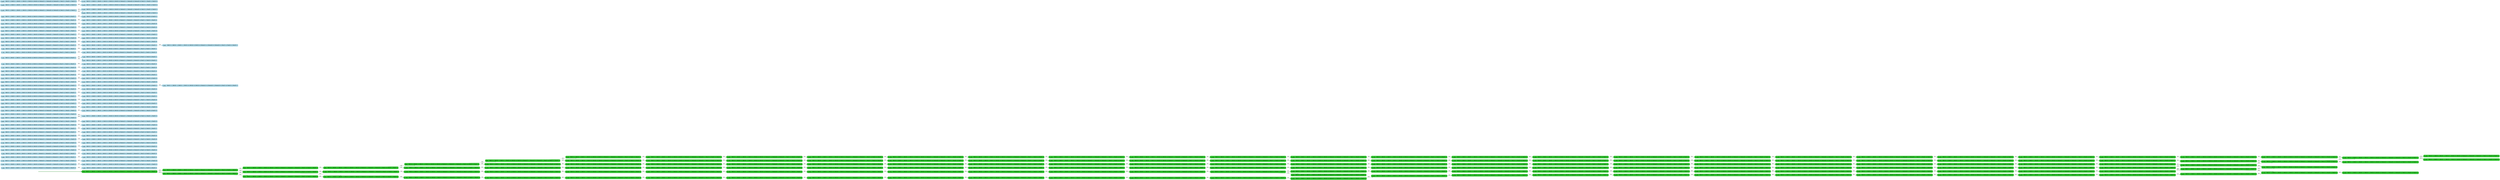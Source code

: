 digraph g {

	rankdir="LR"

	__invisible__[shape="point", color="forestgreen"]
	c0q0[label=<<b>c<sub>0</sub>q<sub>0</sub> = Dir(1)=-1, Dir(2)=-1, Dir(3)=-1, Mvt(1)=0, Mvt(2)=1, Mvt(3)=0, Portes(1)=1, Portes(2)=1, Portes(3)=1, Pos(1)=0, Pos(2)=1, Pos(3)=1</b>>, shape="box", style="rounded, filled", fillcolor="limegreen", color="forestgreen", penwidth=3] // Initial
	c1q4[label=<<b>c<sub>1</sub>q<sub>4</sub> = Dir(1)=-1, Dir(2)=-1, Dir(3)=-1, Mvt(1)=0, Mvt(2)=1, Mvt(3)=0, Portes(1)=0, Portes(2)=1, Portes(3)=1, Pos(1)=0, Pos(2)=1, Pos(3)=1</b>>, shape="box", style="rounded, filled", fillcolor="limegreen", color="forestgreen"]
	c3q0[label=<<b>c<sub>3</sub>q<sub>0</sub> = Dir(1)=-1, Dir(2)=-1, Dir(3)=-1, Mvt(1)=0, Mvt(2)=1, Mvt(3)=0, Portes(1)=2, Portes(2)=1, Portes(3)=1, Pos(1)=0, Pos(2)=1, Pos(3)=1</b>>, shape="box", style="rounded, filled", fillcolor="limegreen", color="forestgreen"]
	c5q0[label=<<b>c<sub>5</sub>q<sub>0</sub> = Dir(1)=1, Dir(2)=-1, Dir(3)=-1, Mvt(1)=0, Mvt(2)=1, Mvt(3)=0, Portes(1)=1, Portes(2)=1, Portes(3)=1, Pos(1)=0, Pos(2)=1, Pos(3)=1</b>>, shape="box", style="rounded, filled", fillcolor="limegreen", color="forestgreen"]
	c8q0[label=<<b>c<sub>8</sub>q<sub>0</sub> = Dir(1)=1, Dir(2)=-1, Dir(3)=-1, Mvt(1)=0, Mvt(2)=0, Mvt(3)=0, Portes(1)=1, Portes(2)=1, Portes(3)=1, Pos(1)=0, Pos(2)=0, Pos(3)=1</b>>, shape="box", style="rounded, filled", fillcolor="limegreen", color="forestgreen"]
	c9q0[label=<<b>c<sub>9</sub>q<sub>0</sub> = Dir(1)=1, Dir(2)=-1, Dir(3)=-1, Mvt(1)=0, Mvt(2)=0, Mvt(3)=0, Portes(1)=1, Portes(2)=0, Portes(3)=1, Pos(1)=0, Pos(2)=0, Pos(3)=1</b>>, shape="box", style="rounded, filled", fillcolor="limegreen", color="forestgreen"]
	c10q0[label=<<b>c<sub>10</sub>q<sub>0</sub> = Dir(1)=1, Dir(2)=-1, Dir(3)=-1, Mvt(1)=0, Mvt(2)=0, Mvt(3)=0, Portes(1)=1, Portes(2)=2, Portes(3)=1, Pos(1)=0, Pos(2)=0, Pos(3)=1</b>>, shape="box", style="rounded, filled", fillcolor="limegreen", color="forestgreen"]
	c108q4[label=<<b>c<sub>108</sub>q<sub>4</sub> = Dir(1)=1, Dir(2)=-1, Dir(3)=-1, Mvt(1)=0, Mvt(2)=0, Mvt(3)=0, Portes(1)=0, Portes(2)=2, Portes(3)=1, Pos(1)=0, Pos(2)=0, Pos(3)=1</b>>, shape="box", style="rounded, filled", fillcolor="limegreen", color="forestgreen"]
	c109q1[label=<<b>c<sub>109</sub>q<sub>1</sub> = Dir(1)=1, Dir(2)=-1, Dir(3)=-1, Mvt(1)=0, Mvt(2)=0, Mvt(3)=0, Portes(1)=2, Portes(2)=2, Portes(3)=1, Pos(1)=0, Pos(2)=0, Pos(3)=1</b>>, shape="box", style="rounded, filled", fillcolor="limegreen", color="forestgreen"]
	c110q2[label=<<b>c<sub>110</sub>q<sub>2</sub> = Dir(1)=1, Dir(2)=-1, Dir(3)=-1, Mvt(1)=1, Mvt(2)=0, Mvt(3)=0, Portes(1)=1, Portes(2)=2, Portes(3)=1, Pos(1)=0, Pos(2)=0, Pos(3)=1</b>>, shape="box", style="rounded, filled", fillcolor="limegreen", color="forestgreen"]
	c111q0[label=<<b>c<sub>111</sub>q<sub>0</sub> = Dir(1)=1, Dir(2)=-1, Dir(3)=-1, Mvt(1)=0, Mvt(2)=0, Mvt(3)=0, Portes(1)=1, Portes(2)=2, Portes(3)=1, Pos(1)=1, Pos(2)=0, Pos(3)=1</b>>, shape="box", style="rounded, filled", fillcolor="limegreen", color="forestgreen"]
	c112q4[label=<<b>c<sub>112</sub>q<sub>4</sub> = Dir(1)=1, Dir(2)=-1, Dir(3)=-1, Mvt(1)=0, Mvt(2)=0, Mvt(3)=0, Portes(1)=0, Portes(2)=2, Portes(3)=1, Pos(1)=1, Pos(2)=0, Pos(3)=1</b>>, shape="box", style="rounded, filled", fillcolor="limegreen", color="forestgreen"]
	c113q1[label=<<b>c<sub>113</sub>q<sub>1</sub> = Dir(1)=1, Dir(2)=-1, Dir(3)=-1, Mvt(1)=0, Mvt(2)=0, Mvt(3)=0, Portes(1)=2, Portes(2)=2, Portes(3)=1, Pos(1)=1, Pos(2)=0, Pos(3)=1</b>>, shape="box", style="rounded, filled", fillcolor="limegreen", color="forestgreen"]
	c114q2[label=<<b>c<sub>114</sub>q<sub>2</sub> = Dir(1)=1, Dir(2)=-1, Dir(3)=-1, Mvt(1)=1, Mvt(2)=0, Mvt(3)=0, Portes(1)=1, Portes(2)=2, Portes(3)=1, Pos(1)=1, Pos(2)=0, Pos(3)=1</b>>, shape="box", style="rounded, filled", fillcolor="limegreen", color="forestgreen"]
	c115q0[label=<<b>c<sub>115</sub>q<sub>0</sub> = Dir(1)=1, Dir(2)=-1, Dir(3)=-1, Mvt(1)=0, Mvt(2)=0, Mvt(3)=0, Portes(1)=1, Portes(2)=2, Portes(3)=1, Pos(1)=2, Pos(2)=0, Pos(3)=1</b>>, shape="box", style="rounded, filled", fillcolor="limegreen", color="forestgreen"]
	c116q4[label=<<b>c<sub>116</sub>q<sub>4</sub> = Dir(1)=1, Dir(2)=-1, Dir(3)=-1, Mvt(1)=0, Mvt(2)=0, Mvt(3)=0, Portes(1)=0, Portes(2)=2, Portes(3)=1, Pos(1)=2, Pos(2)=0, Pos(3)=1</b>>, shape="box", style="rounded, filled", fillcolor="limegreen", color="forestgreen"]
	c117q1[label=<<b>c<sub>117</sub>q<sub>1</sub> = Dir(1)=1, Dir(2)=-1, Dir(3)=-1, Mvt(1)=0, Mvt(2)=0, Mvt(3)=0, Portes(1)=2, Portes(2)=2, Portes(3)=1, Pos(1)=2, Pos(2)=0, Pos(3)=1</b>>, shape="box", style="rounded, filled", fillcolor="limegreen", color="forestgreen"]
	c118q2[label=<<b>c<sub>118</sub>q<sub>2</sub> = Dir(1)=1, Dir(2)=-1, Dir(3)=-1, Mvt(1)=1, Mvt(2)=0, Mvt(3)=0, Portes(1)=1, Portes(2)=2, Portes(3)=1, Pos(1)=2, Pos(2)=0, Pos(3)=1</b>>, shape="box", style="rounded, filled", fillcolor="limegreen", color="forestgreen"]
	c119q0[label=<<b>c<sub>119</sub>q<sub>0</sub> = Dir(1)=1, Dir(2)=-1, Dir(3)=-1, Mvt(1)=0, Mvt(2)=0, Mvt(3)=0, Portes(1)=1, Portes(2)=2, Portes(3)=1, Pos(1)=3, Pos(2)=0, Pos(3)=1</b>>, shape="box", style="rounded, filled", fillcolor="limegreen", color="forestgreen"]
	c120q4[label=<<b>c<sub>120</sub>q<sub>4</sub> = Dir(1)=1, Dir(2)=-1, Dir(3)=-1, Mvt(1)=0, Mvt(2)=0, Mvt(3)=0, Portes(1)=0, Portes(2)=2, Portes(3)=1, Pos(1)=3, Pos(2)=0, Pos(3)=1</b>>, shape="box", style="rounded, filled", fillcolor="limegreen", color="forestgreen"]
	c121q0[label=<<b>c<sub>121</sub>q<sub>0</sub> = Dir(1)=1, Dir(2)=-1, Dir(3)=-1, Mvt(1)=0, Mvt(2)=0, Mvt(3)=0, Portes(1)=2, Portes(2)=2, Portes(3)=1, Pos(1)=3, Pos(2)=0, Pos(3)=1</b>>, shape="box", style="rounded, filled", fillcolor="limegreen", color="forestgreen"]
	c122q0[label=<<b>c<sub>122</sub>q<sub>0</sub> = Dir(1)=-1, Dir(2)=-1, Dir(3)=-1, Mvt(1)=0, Mvt(2)=0, Mvt(3)=0, Portes(1)=1, Portes(2)=2, Portes(3)=1, Pos(1)=3, Pos(2)=0, Pos(3)=1</b>>, shape="box", style="rounded, filled", fillcolor="limegreen", color="forestgreen"]
	c123q4[label=<<b>c<sub>123</sub>q<sub>4</sub> = Dir(1)=-1, Dir(2)=-1, Dir(3)=-1, Mvt(1)=0, Mvt(2)=0, Mvt(3)=0, Portes(1)=0, Portes(2)=2, Portes(3)=1, Pos(1)=3, Pos(2)=0, Pos(3)=1</b>>, shape="box", style="rounded, filled", fillcolor="limegreen", color="forestgreen"]
	c124q1[label=<<b>c<sub>124</sub>q<sub>1</sub> = Dir(1)=-1, Dir(2)=-1, Dir(3)=-1, Mvt(1)=0, Mvt(2)=0, Mvt(3)=0, Portes(1)=2, Portes(2)=2, Portes(3)=1, Pos(1)=3, Pos(2)=0, Pos(3)=1</b>>, shape="box", style="rounded, filled", fillcolor="limegreen", color="forestgreen"]
	c125q2[label=<<b>c<sub>125</sub>q<sub>2</sub> = Dir(1)=-1, Dir(2)=-1, Dir(3)=-1, Mvt(1)=1, Mvt(2)=0, Mvt(3)=0, Portes(1)=1, Portes(2)=2, Portes(3)=1, Pos(1)=3, Pos(2)=0, Pos(3)=1</b>>, shape="box", style="rounded, filled", fillcolor="limegreen", color="forestgreen"]
	c126q0[label=<<b>c<sub>126</sub>q<sub>0</sub> = Dir(1)=-1, Dir(2)=-1, Dir(3)=-1, Mvt(1)=0, Mvt(2)=0, Mvt(3)=0, Portes(1)=1, Portes(2)=2, Portes(3)=1, Pos(1)=2, Pos(2)=0, Pos(3)=1</b>>, shape="box", style="rounded, filled", fillcolor="limegreen", color="forestgreen"]
	c127q4[label=<<b>c<sub>127</sub>q<sub>4</sub> = Dir(1)=-1, Dir(2)=-1, Dir(3)=-1, Mvt(1)=0, Mvt(2)=0, Mvt(3)=0, Portes(1)=0, Portes(2)=2, Portes(3)=1, Pos(1)=2, Pos(2)=0, Pos(3)=1</b>>, shape="box", style="rounded, filled", fillcolor="limegreen", color="forestgreen"]
	c128q1[label=<<b>c<sub>128</sub>q<sub>1</sub> = Dir(1)=-1, Dir(2)=-1, Dir(3)=-1, Mvt(1)=0, Mvt(2)=0, Mvt(3)=0, Portes(1)=2, Portes(2)=2, Portes(3)=1, Pos(1)=2, Pos(2)=0, Pos(3)=1</b>>, shape="box", style="rounded, filled", fillcolor="limegreen", color="forestgreen"]
	c129q0[label=<<b>c<sub>129</sub>q<sub>0</sub> = Dir(1)=-1, Dir(2)=-1, Dir(3)=-1, Mvt(1)=1, Mvt(2)=0, Mvt(3)=0, Portes(1)=1, Portes(2)=2, Portes(3)=1, Pos(1)=2, Pos(2)=0, Pos(3)=1</b>>, shape="box", style="rounded, filled", fillcolor="limegreen", color="forestgreen"]
	c242q0[label=<<b>c<sub>242</sub>q<sub>0</sub> = Dir(1)=-1, Dir(2)=1, Dir(3)=-1, Mvt(1)=1, Mvt(2)=0, Mvt(3)=0, Portes(1)=1, Portes(2)=1, Portes(3)=1, Pos(1)=2, Pos(2)=0, Pos(3)=1</b>>, shape="box", style="rounded, filled", fillcolor="limegreen", color="forestgreen"]
	c243q0[label=<<b>c<sub>243</sub>q<sub>0</sub> = Dir(1)=-1, Dir(2)=-1, Dir(3)=-1, Mvt(1)=1, Mvt(2)=0, Mvt(3)=0, Portes(1)=1, Portes(2)=2, Portes(3)=0, Pos(1)=2, Pos(2)=0, Pos(3)=1</b>>, shape="box", style="rounded, filled", fillcolor="limegreen", color="forestgreen"]
	c130q4[label=<<b>c<sub>130</sub>q<sub>4</sub> = Dir(1)=1, Dir(2)=-1, Dir(3)=-1, Mvt(1)=0, Mvt(2)=0, Mvt(3)=0, Portes(1)=0, Portes(2)=0, Portes(3)=1, Pos(1)=0, Pos(2)=0, Pos(3)=1</b>>, shape="box", style="rounded, filled", fillcolor="limegreen", color="forestgreen"]
	c131q1[label=<<b>c<sub>131</sub>q<sub>1</sub> = Dir(1)=1, Dir(2)=-1, Dir(3)=-1, Mvt(1)=0, Mvt(2)=0, Mvt(3)=0, Portes(1)=2, Portes(2)=0, Portes(3)=1, Pos(1)=0, Pos(2)=0, Pos(3)=1</b>>, shape="box", style="rounded, filled", fillcolor="limegreen", color="forestgreen"]
	c132q2[label=<<b>c<sub>132</sub>q<sub>2</sub> = Dir(1)=1, Dir(2)=-1, Dir(3)=-1, Mvt(1)=1, Mvt(2)=0, Mvt(3)=0, Portes(1)=1, Portes(2)=0, Portes(3)=1, Pos(1)=0, Pos(2)=0, Pos(3)=1</b>>, shape="box", style="rounded, filled", fillcolor="limegreen", color="forestgreen"]
	c133q0[label=<<b>c<sub>133</sub>q<sub>0</sub> = Dir(1)=1, Dir(2)=-1, Dir(3)=-1, Mvt(1)=0, Mvt(2)=0, Mvt(3)=0, Portes(1)=1, Portes(2)=0, Portes(3)=1, Pos(1)=1, Pos(2)=0, Pos(3)=1</b>>, shape="box", style="rounded, filled", fillcolor="limegreen", color="forestgreen"]
	c134q4[label=<<b>c<sub>134</sub>q<sub>4</sub> = Dir(1)=1, Dir(2)=-1, Dir(3)=-1, Mvt(1)=0, Mvt(2)=0, Mvt(3)=0, Portes(1)=0, Portes(2)=0, Portes(3)=1, Pos(1)=1, Pos(2)=0, Pos(3)=1</b>>, shape="box", style="rounded, filled", fillcolor="limegreen", color="forestgreen"]
	c135q1[label=<<b>c<sub>135</sub>q<sub>1</sub> = Dir(1)=1, Dir(2)=-1, Dir(3)=-1, Mvt(1)=0, Mvt(2)=0, Mvt(3)=0, Portes(1)=2, Portes(2)=0, Portes(3)=1, Pos(1)=1, Pos(2)=0, Pos(3)=1</b>>, shape="box", style="rounded, filled", fillcolor="limegreen", color="forestgreen"]
	c136q2[label=<<b>c<sub>136</sub>q<sub>2</sub> = Dir(1)=1, Dir(2)=-1, Dir(3)=-1, Mvt(1)=1, Mvt(2)=0, Mvt(3)=0, Portes(1)=1, Portes(2)=0, Portes(3)=1, Pos(1)=1, Pos(2)=0, Pos(3)=1</b>>, shape="box", style="rounded, filled", fillcolor="limegreen", color="forestgreen"]
	c137q0[label=<<b>c<sub>137</sub>q<sub>0</sub> = Dir(1)=1, Dir(2)=-1, Dir(3)=-1, Mvt(1)=0, Mvt(2)=0, Mvt(3)=0, Portes(1)=1, Portes(2)=0, Portes(3)=1, Pos(1)=2, Pos(2)=0, Pos(3)=1</b>>, shape="box", style="rounded, filled", fillcolor="limegreen", color="forestgreen"]
	c138q4[label=<<b>c<sub>138</sub>q<sub>4</sub> = Dir(1)=1, Dir(2)=-1, Dir(3)=-1, Mvt(1)=0, Mvt(2)=0, Mvt(3)=0, Portes(1)=0, Portes(2)=0, Portes(3)=1, Pos(1)=2, Pos(2)=0, Pos(3)=1</b>>, shape="box", style="rounded, filled", fillcolor="limegreen", color="forestgreen"]
	c139q1[label=<<b>c<sub>139</sub>q<sub>1</sub> = Dir(1)=1, Dir(2)=-1, Dir(3)=-1, Mvt(1)=0, Mvt(2)=0, Mvt(3)=0, Portes(1)=2, Portes(2)=0, Portes(3)=1, Pos(1)=2, Pos(2)=0, Pos(3)=1</b>>, shape="box", style="rounded, filled", fillcolor="limegreen", color="forestgreen"]
	c140q2[label=<<b>c<sub>140</sub>q<sub>2</sub> = Dir(1)=1, Dir(2)=-1, Dir(3)=-1, Mvt(1)=1, Mvt(2)=0, Mvt(3)=0, Portes(1)=1, Portes(2)=0, Portes(3)=1, Pos(1)=2, Pos(2)=0, Pos(3)=1</b>>, shape="box", style="rounded, filled", fillcolor="limegreen", color="forestgreen"]
	c141q0[label=<<b>c<sub>141</sub>q<sub>0</sub> = Dir(1)=1, Dir(2)=-1, Dir(3)=-1, Mvt(1)=0, Mvt(2)=0, Mvt(3)=0, Portes(1)=1, Portes(2)=0, Portes(3)=1, Pos(1)=3, Pos(2)=0, Pos(3)=1</b>>, shape="box", style="rounded, filled", fillcolor="limegreen", color="forestgreen"]
	c142q4[label=<<b>c<sub>142</sub>q<sub>4</sub> = Dir(1)=1, Dir(2)=-1, Dir(3)=-1, Mvt(1)=0, Mvt(2)=0, Mvt(3)=0, Portes(1)=0, Portes(2)=0, Portes(3)=1, Pos(1)=3, Pos(2)=0, Pos(3)=1</b>>, shape="box", style="rounded, filled", fillcolor="limegreen", color="forestgreen"]
	c143q0[label=<<b>c<sub>143</sub>q<sub>0</sub> = Dir(1)=1, Dir(2)=-1, Dir(3)=-1, Mvt(1)=0, Mvt(2)=0, Mvt(3)=0, Portes(1)=2, Portes(2)=0, Portes(3)=1, Pos(1)=3, Pos(2)=0, Pos(3)=1</b>>, shape="box", style="rounded, filled", fillcolor="limegreen", color="forestgreen"]
	c144q0[label=<<b>c<sub>144</sub>q<sub>0</sub> = Dir(1)=-1, Dir(2)=-1, Dir(3)=-1, Mvt(1)=0, Mvt(2)=0, Mvt(3)=0, Portes(1)=1, Portes(2)=0, Portes(3)=1, Pos(1)=3, Pos(2)=0, Pos(3)=1</b>>, shape="box", style="rounded, filled", fillcolor="limegreen", color="forestgreen"]
	c145q4[label=<<b>c<sub>145</sub>q<sub>4</sub> = Dir(1)=-1, Dir(2)=-1, Dir(3)=-1, Mvt(1)=0, Mvt(2)=0, Mvt(3)=0, Portes(1)=0, Portes(2)=0, Portes(3)=1, Pos(1)=3, Pos(2)=0, Pos(3)=1</b>>, shape="box", style="rounded, filled", fillcolor="limegreen", color="forestgreen"]
	c146q1[label=<<b>c<sub>146</sub>q<sub>1</sub> = Dir(1)=-1, Dir(2)=-1, Dir(3)=-1, Mvt(1)=0, Mvt(2)=0, Mvt(3)=0, Portes(1)=2, Portes(2)=0, Portes(3)=1, Pos(1)=3, Pos(2)=0, Pos(3)=1</b>>, shape="box", style="rounded, filled", fillcolor="limegreen", color="forestgreen"]
	c147q2[label=<<b>c<sub>147</sub>q<sub>2</sub> = Dir(1)=-1, Dir(2)=-1, Dir(3)=-1, Mvt(1)=1, Mvt(2)=0, Mvt(3)=0, Portes(1)=1, Portes(2)=0, Portes(3)=1, Pos(1)=3, Pos(2)=0, Pos(3)=1</b>>, shape="box", style="rounded, filled", fillcolor="limegreen", color="forestgreen"]
	c148q0[label=<<b>c<sub>148</sub>q<sub>0</sub> = Dir(1)=-1, Dir(2)=-1, Dir(3)=-1, Mvt(1)=0, Mvt(2)=0, Mvt(3)=0, Portes(1)=1, Portes(2)=0, Portes(3)=1, Pos(1)=2, Pos(2)=0, Pos(3)=1</b>>, shape="box", style="rounded, filled", fillcolor="limegreen", color="forestgreen"]
	c149q4[label=<<b>c<sub>149</sub>q<sub>4</sub> = Dir(1)=-1, Dir(2)=-1, Dir(3)=-1, Mvt(1)=0, Mvt(2)=0, Mvt(3)=0, Portes(1)=0, Portes(2)=0, Portes(3)=1, Pos(1)=2, Pos(2)=0, Pos(3)=1</b>>, shape="box", style="rounded, filled", fillcolor="limegreen", color="forestgreen"]
	c150q1[label=<<b>c<sub>150</sub>q<sub>1</sub> = Dir(1)=-1, Dir(2)=-1, Dir(3)=-1, Mvt(1)=0, Mvt(2)=0, Mvt(3)=0, Portes(1)=2, Portes(2)=0, Portes(3)=1, Pos(1)=2, Pos(2)=0, Pos(3)=1</b>>, shape="box", style="rounded, filled", fillcolor="limegreen", color="forestgreen"]
	c151q0[label=<<b>c<sub>151</sub>q<sub>0</sub> = Dir(1)=-1, Dir(2)=-1, Dir(3)=-1, Mvt(1)=1, Mvt(2)=0, Mvt(3)=0, Portes(1)=1, Portes(2)=0, Portes(3)=1, Pos(1)=2, Pos(2)=0, Pos(3)=1</b>>, shape="box", style="rounded, filled", fillcolor="limegreen", color="forestgreen"]
	c244q0[label=<<b>c<sub>244</sub>q<sub>0</sub> = Dir(1)=-1, Dir(2)=-1, Dir(3)=-1, Mvt(1)=1, Mvt(2)=0, Mvt(3)=0, Portes(1)=1, Portes(2)=0, Portes(3)=0, Pos(1)=2, Pos(2)=0, Pos(3)=1</b>>, shape="box", style="rounded, filled", fillcolor="limegreen", color="forestgreen"]
	c152q4[label=<<b>c<sub>152</sub>q<sub>4</sub> = Dir(1)=1, Dir(2)=-1, Dir(3)=-1, Mvt(1)=0, Mvt(2)=0, Mvt(3)=0, Portes(1)=0, Portes(2)=1, Portes(3)=1, Pos(1)=0, Pos(2)=0, Pos(3)=1</b>>, shape="box", style="rounded, filled", fillcolor="limegreen", color="forestgreen"]
	c153q1[label=<<b>c<sub>153</sub>q<sub>1</sub> = Dir(1)=1, Dir(2)=-1, Dir(3)=-1, Mvt(1)=0, Mvt(2)=0, Mvt(3)=0, Portes(1)=2, Portes(2)=1, Portes(3)=1, Pos(1)=0, Pos(2)=0, Pos(3)=1</b>>, shape="box", style="rounded, filled", fillcolor="limegreen", color="forestgreen"]
	c154q2[label=<<b>c<sub>154</sub>q<sub>2</sub> = Dir(1)=1, Dir(2)=-1, Dir(3)=-1, Mvt(1)=1, Mvt(2)=0, Mvt(3)=0, Portes(1)=1, Portes(2)=1, Portes(3)=1, Pos(1)=0, Pos(2)=0, Pos(3)=1</b>>, shape="box", style="rounded, filled", fillcolor="limegreen", color="forestgreen"]
	c155q0[label=<<b>c<sub>155</sub>q<sub>0</sub> = Dir(1)=1, Dir(2)=-1, Dir(3)=-1, Mvt(1)=0, Mvt(2)=0, Mvt(3)=0, Portes(1)=1, Portes(2)=1, Portes(3)=1, Pos(1)=1, Pos(2)=0, Pos(3)=1</b>>, shape="box", style="rounded, filled", fillcolor="limegreen", color="forestgreen"]
	c156q4[label=<<b>c<sub>156</sub>q<sub>4</sub> = Dir(1)=1, Dir(2)=-1, Dir(3)=-1, Mvt(1)=0, Mvt(2)=0, Mvt(3)=0, Portes(1)=0, Portes(2)=1, Portes(3)=1, Pos(1)=1, Pos(2)=0, Pos(3)=1</b>>, shape="box", style="rounded, filled", fillcolor="limegreen", color="forestgreen"]
	c157q1[label=<<b>c<sub>157</sub>q<sub>1</sub> = Dir(1)=1, Dir(2)=-1, Dir(3)=-1, Mvt(1)=0, Mvt(2)=0, Mvt(3)=0, Portes(1)=2, Portes(2)=1, Portes(3)=1, Pos(1)=1, Pos(2)=0, Pos(3)=1</b>>, shape="box", style="rounded, filled", fillcolor="limegreen", color="forestgreen"]
	c158q2[label=<<b>c<sub>158</sub>q<sub>2</sub> = Dir(1)=1, Dir(2)=-1, Dir(3)=-1, Mvt(1)=1, Mvt(2)=0, Mvt(3)=0, Portes(1)=1, Portes(2)=1, Portes(3)=1, Pos(1)=1, Pos(2)=0, Pos(3)=1</b>>, shape="box", style="rounded, filled", fillcolor="limegreen", color="forestgreen"]
	c159q0[label=<<b>c<sub>159</sub>q<sub>0</sub> = Dir(1)=1, Dir(2)=-1, Dir(3)=-1, Mvt(1)=0, Mvt(2)=0, Mvt(3)=0, Portes(1)=1, Portes(2)=1, Portes(3)=1, Pos(1)=2, Pos(2)=0, Pos(3)=1</b>>, shape="box", style="rounded, filled", fillcolor="limegreen", color="forestgreen"]
	c160q4[label=<<b>c<sub>160</sub>q<sub>4</sub> = Dir(1)=1, Dir(2)=-1, Dir(3)=-1, Mvt(1)=0, Mvt(2)=0, Mvt(3)=0, Portes(1)=0, Portes(2)=1, Portes(3)=1, Pos(1)=2, Pos(2)=0, Pos(3)=1</b>>, shape="box", style="rounded, filled", fillcolor="limegreen", color="forestgreen"]
	c161q1[label=<<b>c<sub>161</sub>q<sub>1</sub> = Dir(1)=1, Dir(2)=-1, Dir(3)=-1, Mvt(1)=0, Mvt(2)=0, Mvt(3)=0, Portes(1)=2, Portes(2)=1, Portes(3)=1, Pos(1)=2, Pos(2)=0, Pos(3)=1</b>>, shape="box", style="rounded, filled", fillcolor="limegreen", color="forestgreen"]
	c162q2[label=<<b>c<sub>162</sub>q<sub>2</sub> = Dir(1)=1, Dir(2)=-1, Dir(3)=-1, Mvt(1)=1, Mvt(2)=0, Mvt(3)=0, Portes(1)=1, Portes(2)=1, Portes(3)=1, Pos(1)=2, Pos(2)=0, Pos(3)=1</b>>, shape="box", style="rounded, filled", fillcolor="limegreen", color="forestgreen"]
	c163q0[label=<<b>c<sub>163</sub>q<sub>0</sub> = Dir(1)=1, Dir(2)=-1, Dir(3)=-1, Mvt(1)=0, Mvt(2)=0, Mvt(3)=0, Portes(1)=1, Portes(2)=1, Portes(3)=1, Pos(1)=3, Pos(2)=0, Pos(3)=1</b>>, shape="box", style="rounded, filled", fillcolor="limegreen", color="forestgreen"]
	c164q4[label=<<b>c<sub>164</sub>q<sub>4</sub> = Dir(1)=1, Dir(2)=-1, Dir(3)=-1, Mvt(1)=0, Mvt(2)=0, Mvt(3)=0, Portes(1)=0, Portes(2)=1, Portes(3)=1, Pos(1)=3, Pos(2)=0, Pos(3)=1</b>>, shape="box", style="rounded, filled", fillcolor="limegreen", color="forestgreen"]
	c165q0[label=<<b>c<sub>165</sub>q<sub>0</sub> = Dir(1)=1, Dir(2)=-1, Dir(3)=-1, Mvt(1)=0, Mvt(2)=0, Mvt(3)=0, Portes(1)=2, Portes(2)=1, Portes(3)=1, Pos(1)=3, Pos(2)=0, Pos(3)=1</b>>, shape="box", style="rounded, filled", fillcolor="limegreen", color="forestgreen"]
	c166q0[label=<<b>c<sub>166</sub>q<sub>0</sub> = Dir(1)=-1, Dir(2)=-1, Dir(3)=-1, Mvt(1)=0, Mvt(2)=0, Mvt(3)=0, Portes(1)=1, Portes(2)=1, Portes(3)=1, Pos(1)=3, Pos(2)=0, Pos(3)=1</b>>, shape="box", style="rounded, filled", fillcolor="limegreen", color="forestgreen"]
	c167q4[label=<<b>c<sub>167</sub>q<sub>4</sub> = Dir(1)=-1, Dir(2)=-1, Dir(3)=-1, Mvt(1)=0, Mvt(2)=0, Mvt(3)=0, Portes(1)=0, Portes(2)=1, Portes(3)=1, Pos(1)=3, Pos(2)=0, Pos(3)=1</b>>, shape="box", style="rounded, filled", fillcolor="limegreen", color="forestgreen"]
	c168q1[label=<<b>c<sub>168</sub>q<sub>1</sub> = Dir(1)=-1, Dir(2)=-1, Dir(3)=-1, Mvt(1)=0, Mvt(2)=0, Mvt(3)=0, Portes(1)=2, Portes(2)=1, Portes(3)=1, Pos(1)=3, Pos(2)=0, Pos(3)=1</b>>, shape="box", style="rounded, filled", fillcolor="limegreen", color="forestgreen"]
	c169q2[label=<<b>c<sub>169</sub>q<sub>2</sub> = Dir(1)=-1, Dir(2)=-1, Dir(3)=-1, Mvt(1)=1, Mvt(2)=0, Mvt(3)=0, Portes(1)=1, Portes(2)=1, Portes(3)=1, Pos(1)=3, Pos(2)=0, Pos(3)=1</b>>, shape="box", style="rounded, filled", fillcolor="limegreen", color="forestgreen"]
	c170q0[label=<<b>c<sub>170</sub>q<sub>0</sub> = Dir(1)=-1, Dir(2)=-1, Dir(3)=-1, Mvt(1)=0, Mvt(2)=0, Mvt(3)=0, Portes(1)=1, Portes(2)=1, Portes(3)=1, Pos(1)=2, Pos(2)=0, Pos(3)=1</b>>, shape="box", style="rounded, filled", fillcolor="limegreen", color="forestgreen"]
	c171q4[label=<<b>c<sub>171</sub>q<sub>4</sub> = Dir(1)=-1, Dir(2)=-1, Dir(3)=-1, Mvt(1)=0, Mvt(2)=0, Mvt(3)=0, Portes(1)=0, Portes(2)=1, Portes(3)=1, Pos(1)=2, Pos(2)=0, Pos(3)=1</b>>, shape="box", style="rounded, filled", fillcolor="limegreen", color="forestgreen"]
	c172q1[label=<<b>c<sub>172</sub>q<sub>1</sub> = Dir(1)=-1, Dir(2)=-1, Dir(3)=-1, Mvt(1)=0, Mvt(2)=0, Mvt(3)=0, Portes(1)=2, Portes(2)=1, Portes(3)=1, Pos(1)=2, Pos(2)=0, Pos(3)=1</b>>, shape="box", style="rounded, filled", fillcolor="limegreen", color="forestgreen"]
	c173q0[label=<<b>c<sub>173</sub>q<sub>0</sub> = Dir(1)=-1, Dir(2)=-1, Dir(3)=-1, Mvt(1)=1, Mvt(2)=0, Mvt(3)=0, Portes(1)=1, Portes(2)=1, Portes(3)=1, Pos(1)=2, Pos(2)=0, Pos(3)=1</b>>, shape="box", style="rounded, filled", fillcolor="limegreen", color="forestgreen"]
	c12q0[label=<<b>c<sub>12</sub>q<sub>0</sub> = Dir(1)=-1, Dir(2)=-1, Dir(3)=-1, Mvt(1)=1, Mvt(2)=0, Mvt(3)=0, Portes(1)=1, Portes(2)=1, Portes(3)=0, Pos(1)=2, Pos(2)=0, Pos(3)=1</b>>, shape="box", style="rounded, filled", fillcolor="limegreen", color="forestgreen"]
	c198q4[label=<<b>c<sub>198</sub>q<sub>4</sub> = Dir(1)=1, Dir(2)=-1, Dir(3)=-1, Mvt(1)=0, Mvt(2)=1, Mvt(3)=0, Portes(1)=0, Portes(2)=1, Portes(3)=1, Pos(1)=0, Pos(2)=1, Pos(3)=1</b>>, shape="box", style="rounded, filled", fillcolor="limegreen", color="forestgreen"]
	c199q1[label=<<b>c<sub>199</sub>q<sub>1</sub> = Dir(1)=1, Dir(2)=-1, Dir(3)=-1, Mvt(1)=0, Mvt(2)=1, Mvt(3)=0, Portes(1)=2, Portes(2)=1, Portes(3)=1, Pos(1)=0, Pos(2)=1, Pos(3)=1</b>>, shape="box", style="rounded, filled", fillcolor="limegreen", color="forestgreen"]
	c200q2[label=<<b>c<sub>200</sub>q<sub>2</sub> = Dir(1)=1, Dir(2)=-1, Dir(3)=-1, Mvt(1)=1, Mvt(2)=1, Mvt(3)=0, Portes(1)=1, Portes(2)=1, Portes(3)=1, Pos(1)=0, Pos(2)=1, Pos(3)=1</b>>, shape="box", style="rounded, filled", fillcolor="limegreen", color="forestgreen"]
	c201q0[label=<<b>c<sub>201</sub>q<sub>0</sub> = Dir(1)=1, Dir(2)=-1, Dir(3)=-1, Mvt(1)=0, Mvt(2)=1, Mvt(3)=0, Portes(1)=1, Portes(2)=1, Portes(3)=1, Pos(1)=1, Pos(2)=1, Pos(3)=1</b>>, shape="box", style="rounded, filled", fillcolor="limegreen", color="forestgreen"]
	c202q4[label=<<b>c<sub>202</sub>q<sub>4</sub> = Dir(1)=1, Dir(2)=-1, Dir(3)=-1, Mvt(1)=0, Mvt(2)=1, Mvt(3)=0, Portes(1)=0, Portes(2)=1, Portes(3)=1, Pos(1)=1, Pos(2)=1, Pos(3)=1</b>>, shape="box", style="rounded, filled", fillcolor="limegreen", color="forestgreen"]
	c203q1[label=<<b>c<sub>203</sub>q<sub>1</sub> = Dir(1)=1, Dir(2)=-1, Dir(3)=-1, Mvt(1)=0, Mvt(2)=1, Mvt(3)=0, Portes(1)=2, Portes(2)=1, Portes(3)=1, Pos(1)=1, Pos(2)=1, Pos(3)=1</b>>, shape="box", style="rounded, filled", fillcolor="limegreen", color="forestgreen"]
	c204q2[label=<<b>c<sub>204</sub>q<sub>2</sub> = Dir(1)=1, Dir(2)=-1, Dir(3)=-1, Mvt(1)=1, Mvt(2)=1, Mvt(3)=0, Portes(1)=1, Portes(2)=1, Portes(3)=1, Pos(1)=1, Pos(2)=1, Pos(3)=1</b>>, shape="box", style="rounded, filled", fillcolor="limegreen", color="forestgreen"]
	c205q0[label=<<b>c<sub>205</sub>q<sub>0</sub> = Dir(1)=1, Dir(2)=-1, Dir(3)=-1, Mvt(1)=0, Mvt(2)=1, Mvt(3)=0, Portes(1)=1, Portes(2)=1, Portes(3)=1, Pos(1)=2, Pos(2)=1, Pos(3)=1</b>>, shape="box", style="rounded, filled", fillcolor="limegreen", color="forestgreen"]
	c206q4[label=<<b>c<sub>206</sub>q<sub>4</sub> = Dir(1)=1, Dir(2)=-1, Dir(3)=-1, Mvt(1)=0, Mvt(2)=1, Mvt(3)=0, Portes(1)=0, Portes(2)=1, Portes(3)=1, Pos(1)=2, Pos(2)=1, Pos(3)=1</b>>, shape="box", style="rounded, filled", fillcolor="limegreen", color="forestgreen"]
	c207q1[label=<<b>c<sub>207</sub>q<sub>1</sub> = Dir(1)=1, Dir(2)=-1, Dir(3)=-1, Mvt(1)=0, Mvt(2)=1, Mvt(3)=0, Portes(1)=2, Portes(2)=1, Portes(3)=1, Pos(1)=2, Pos(2)=1, Pos(3)=1</b>>, shape="box", style="rounded, filled", fillcolor="limegreen", color="forestgreen"]
	c208q2[label=<<b>c<sub>208</sub>q<sub>2</sub> = Dir(1)=1, Dir(2)=-1, Dir(3)=-1, Mvt(1)=1, Mvt(2)=1, Mvt(3)=0, Portes(1)=1, Portes(2)=1, Portes(3)=1, Pos(1)=2, Pos(2)=1, Pos(3)=1</b>>, shape="box", style="rounded, filled", fillcolor="limegreen", color="forestgreen"]
	c209q0[label=<<b>c<sub>209</sub>q<sub>0</sub> = Dir(1)=1, Dir(2)=-1, Dir(3)=-1, Mvt(1)=0, Mvt(2)=1, Mvt(3)=0, Portes(1)=1, Portes(2)=1, Portes(3)=1, Pos(1)=3, Pos(2)=1, Pos(3)=1</b>>, shape="box", style="rounded, filled", fillcolor="limegreen", color="forestgreen"]
	c210q4[label=<<b>c<sub>210</sub>q<sub>4</sub> = Dir(1)=1, Dir(2)=-1, Dir(3)=-1, Mvt(1)=0, Mvt(2)=1, Mvt(3)=0, Portes(1)=0, Portes(2)=1, Portes(3)=1, Pos(1)=3, Pos(2)=1, Pos(3)=1</b>>, shape="box", style="rounded, filled", fillcolor="limegreen", color="forestgreen"]
	c211q0[label=<<b>c<sub>211</sub>q<sub>0</sub> = Dir(1)=1, Dir(2)=-1, Dir(3)=-1, Mvt(1)=0, Mvt(2)=1, Mvt(3)=0, Portes(1)=2, Portes(2)=1, Portes(3)=1, Pos(1)=3, Pos(2)=1, Pos(3)=1</b>>, shape="box", style="rounded, filled", fillcolor="limegreen", color="forestgreen"]
	c212q0[label=<<b>c<sub>212</sub>q<sub>0</sub> = Dir(1)=-1, Dir(2)=-1, Dir(3)=-1, Mvt(1)=0, Mvt(2)=1, Mvt(3)=0, Portes(1)=1, Portes(2)=1, Portes(3)=1, Pos(1)=3, Pos(2)=1, Pos(3)=1</b>>, shape="box", style="rounded, filled", fillcolor="limegreen", color="forestgreen"]
	c213q4[label=<<b>c<sub>213</sub>q<sub>4</sub> = Dir(1)=-1, Dir(2)=-1, Dir(3)=-1, Mvt(1)=0, Mvt(2)=1, Mvt(3)=0, Portes(1)=0, Portes(2)=1, Portes(3)=1, Pos(1)=3, Pos(2)=1, Pos(3)=1</b>>, shape="box", style="rounded, filled", fillcolor="limegreen", color="forestgreen"]
	c214q1[label=<<b>c<sub>214</sub>q<sub>1</sub> = Dir(1)=-1, Dir(2)=-1, Dir(3)=-1, Mvt(1)=0, Mvt(2)=1, Mvt(3)=0, Portes(1)=2, Portes(2)=1, Portes(3)=1, Pos(1)=3, Pos(2)=1, Pos(3)=1</b>>, shape="box", style="rounded, filled", fillcolor="limegreen", color="forestgreen"]
	c215q2[label=<<b>c<sub>215</sub>q<sub>2</sub> = Dir(1)=-1, Dir(2)=-1, Dir(3)=-1, Mvt(1)=1, Mvt(2)=1, Mvt(3)=0, Portes(1)=1, Portes(2)=1, Portes(3)=1, Pos(1)=3, Pos(2)=1, Pos(3)=1</b>>, shape="box", style="rounded, filled", fillcolor="limegreen", color="forestgreen"]
	c216q0[label=<<b>c<sub>216</sub>q<sub>0</sub> = Dir(1)=-1, Dir(2)=-1, Dir(3)=-1, Mvt(1)=0, Mvt(2)=1, Mvt(3)=0, Portes(1)=1, Portes(2)=1, Portes(3)=1, Pos(1)=2, Pos(2)=1, Pos(3)=1</b>>, shape="box", style="rounded, filled", fillcolor="limegreen", color="forestgreen"]
	c217q4[label=<<b>c<sub>217</sub>q<sub>4</sub> = Dir(1)=-1, Dir(2)=-1, Dir(3)=-1, Mvt(1)=0, Mvt(2)=1, Mvt(3)=0, Portes(1)=0, Portes(2)=1, Portes(3)=1, Pos(1)=2, Pos(2)=1, Pos(3)=1</b>>, shape="box", style="rounded, filled", fillcolor="limegreen", color="forestgreen"]
	c218q1[label=<<b>c<sub>218</sub>q<sub>1</sub> = Dir(1)=-1, Dir(2)=-1, Dir(3)=-1, Mvt(1)=0, Mvt(2)=1, Mvt(3)=0, Portes(1)=2, Portes(2)=1, Portes(3)=1, Pos(1)=2, Pos(2)=1, Pos(3)=1</b>>, shape="box", style="rounded, filled", fillcolor="limegreen", color="forestgreen"]
	c219q0[label=<<b>c<sub>219</sub>q<sub>0</sub> = Dir(1)=-1, Dir(2)=-1, Dir(3)=-1, Mvt(1)=1, Mvt(2)=1, Mvt(3)=0, Portes(1)=1, Portes(2)=1, Portes(3)=1, Pos(1)=2, Pos(2)=1, Pos(3)=1</b>>, shape="box", style="rounded, filled", fillcolor="limegreen", color="forestgreen"]
	c11q0[label=<<b>c<sub>11</sub>q<sub>0</sub> = Dir(1)=-1, Dir(2)=-1, Dir(3)=-1, Mvt(1)=1, Mvt(2)=1, Mvt(3)=0, Portes(1)=1, Portes(2)=1, Portes(3)=0, Pos(1)=2, Pos(2)=1, Pos(3)=1</b>>, shape="box", style="rounded, filled", fillcolor="limegreen", color="forestgreen"]
	c197q0[label=<<b>c<sub>197</sub>q<sub>0</sub> = Dir(1)=-1, Dir(2)=-1, Dir(3)=-1, Mvt(1)=1, Mvt(2)=1, Mvt(3)=0, Portes(1)=1, Portes(2)=1, Portes(3)=2, Pos(1)=2, Pos(2)=1, Pos(3)=1</b>>, shape="box", style="rounded, filled", fillcolor="limegreen", color="forestgreen"]
	c245q0[label=<<b>c<sub>245</sub>q<sub>0</sub> = Dir(1)=-1, Dir(2)=-1, Dir(3)=-1, Mvt(1)=1, Mvt(2)=0, Mvt(3)=0, Portes(1)=1, Portes(2)=1, Portes(3)=2, Pos(1)=2, Pos(2)=0, Pos(3)=1</b>>, shape="box", style="rounded, filled", fillcolor="limegreen", color="forestgreen"]
	c4q4[label=<<b>c<sub>4</sub>q<sub>4</sub> = Dir(1)=-1, Dir(2)=-1, Dir(3)=-1, Mvt(1)=0, Mvt(2)=1, Mvt(3)=0, Portes(1)=0, Portes(2)=1, Portes(3)=0, Pos(1)=0, Pos(2)=1, Pos(3)=1</b>>, shape="box", style="rounded, filled", fillcolor="limegreen", color="forestgreen"]
	c7q4[label=<<b>c<sub>7</sub>q<sub>4</sub> = Dir(1)=-1, Dir(2)=-1, Dir(3)=-1, Mvt(1)=0, Mvt(2)=1, Mvt(3)=0, Portes(1)=0, Portes(2)=1, Portes(3)=2, Pos(1)=0, Pos(2)=1, Pos(3)=1</b>>, shape="box", style="rounded, filled", fillcolor="limegreen", color="forestgreen"]
	c174q0[label=<<b>c<sub>174</sub>q<sub>0</sub> = Dir(1)=-1, Dir(2)=-1, Dir(3)=-1, Mvt(1)=0, Mvt(2)=1, Mvt(3)=0, Portes(1)=2, Portes(2)=1, Portes(3)=2, Pos(1)=0, Pos(2)=1, Pos(3)=1</b>>, shape="box", style="rounded, filled", fillcolor="limegreen", color="forestgreen"]
	c175q0[label=<<b>c<sub>175</sub>q<sub>0</sub> = Dir(1)=1, Dir(2)=-1, Dir(3)=-1, Mvt(1)=0, Mvt(2)=1, Mvt(3)=0, Portes(1)=1, Portes(2)=1, Portes(3)=2, Pos(1)=0, Pos(2)=1, Pos(3)=1</b>>, shape="box", style="rounded, filled", fillcolor="limegreen", color="forestgreen"]
	c176q4[label=<<b>c<sub>176</sub>q<sub>4</sub> = Dir(1)=1, Dir(2)=-1, Dir(3)=-1, Mvt(1)=0, Mvt(2)=1, Mvt(3)=0, Portes(1)=0, Portes(2)=1, Portes(3)=2, Pos(1)=0, Pos(2)=1, Pos(3)=1</b>>, shape="box", style="rounded, filled", fillcolor="limegreen", color="forestgreen"]
	c177q1[label=<<b>c<sub>177</sub>q<sub>1</sub> = Dir(1)=1, Dir(2)=-1, Dir(3)=-1, Mvt(1)=0, Mvt(2)=1, Mvt(3)=0, Portes(1)=2, Portes(2)=1, Portes(3)=2, Pos(1)=0, Pos(2)=1, Pos(3)=1</b>>, shape="box", style="rounded, filled", fillcolor="limegreen", color="forestgreen"]
	c178q2[label=<<b>c<sub>178</sub>q<sub>2</sub> = Dir(1)=1, Dir(2)=-1, Dir(3)=-1, Mvt(1)=1, Mvt(2)=1, Mvt(3)=0, Portes(1)=1, Portes(2)=1, Portes(3)=2, Pos(1)=0, Pos(2)=1, Pos(3)=1</b>>, shape="box", style="rounded, filled", fillcolor="limegreen", color="forestgreen"]
	c179q0[label=<<b>c<sub>179</sub>q<sub>0</sub> = Dir(1)=1, Dir(2)=-1, Dir(3)=-1, Mvt(1)=0, Mvt(2)=1, Mvt(3)=0, Portes(1)=1, Portes(2)=1, Portes(3)=2, Pos(1)=1, Pos(2)=1, Pos(3)=1</b>>, shape="box", style="rounded, filled", fillcolor="limegreen", color="forestgreen"]
	c180q4[label=<<b>c<sub>180</sub>q<sub>4</sub> = Dir(1)=1, Dir(2)=-1, Dir(3)=-1, Mvt(1)=0, Mvt(2)=1, Mvt(3)=0, Portes(1)=0, Portes(2)=1, Portes(3)=2, Pos(1)=1, Pos(2)=1, Pos(3)=1</b>>, shape="box", style="rounded, filled", fillcolor="limegreen", color="forestgreen"]
	c181q1[label=<<b>c<sub>181</sub>q<sub>1</sub> = Dir(1)=1, Dir(2)=-1, Dir(3)=-1, Mvt(1)=0, Mvt(2)=1, Mvt(3)=0, Portes(1)=2, Portes(2)=1, Portes(3)=2, Pos(1)=1, Pos(2)=1, Pos(3)=1</b>>, shape="box", style="rounded, filled", fillcolor="limegreen", color="forestgreen"]
	c182q2[label=<<b>c<sub>182</sub>q<sub>2</sub> = Dir(1)=1, Dir(2)=-1, Dir(3)=-1, Mvt(1)=1, Mvt(2)=1, Mvt(3)=0, Portes(1)=1, Portes(2)=1, Portes(3)=2, Pos(1)=1, Pos(2)=1, Pos(3)=1</b>>, shape="box", style="rounded, filled", fillcolor="limegreen", color="forestgreen"]
	c183q0[label=<<b>c<sub>183</sub>q<sub>0</sub> = Dir(1)=1, Dir(2)=-1, Dir(3)=-1, Mvt(1)=0, Mvt(2)=1, Mvt(3)=0, Portes(1)=1, Portes(2)=1, Portes(3)=2, Pos(1)=2, Pos(2)=1, Pos(3)=1</b>>, shape="box", style="rounded, filled", fillcolor="limegreen", color="forestgreen"]
	c184q4[label=<<b>c<sub>184</sub>q<sub>4</sub> = Dir(1)=1, Dir(2)=-1, Dir(3)=-1, Mvt(1)=0, Mvt(2)=1, Mvt(3)=0, Portes(1)=0, Portes(2)=1, Portes(3)=2, Pos(1)=2, Pos(2)=1, Pos(3)=1</b>>, shape="box", style="rounded, filled", fillcolor="limegreen", color="forestgreen"]
	c185q1[label=<<b>c<sub>185</sub>q<sub>1</sub> = Dir(1)=1, Dir(2)=-1, Dir(3)=-1, Mvt(1)=0, Mvt(2)=1, Mvt(3)=0, Portes(1)=2, Portes(2)=1, Portes(3)=2, Pos(1)=2, Pos(2)=1, Pos(3)=1</b>>, shape="box", style="rounded, filled", fillcolor="limegreen", color="forestgreen"]
	c186q2[label=<<b>c<sub>186</sub>q<sub>2</sub> = Dir(1)=1, Dir(2)=-1, Dir(3)=-1, Mvt(1)=1, Mvt(2)=1, Mvt(3)=0, Portes(1)=1, Portes(2)=1, Portes(3)=2, Pos(1)=2, Pos(2)=1, Pos(3)=1</b>>, shape="box", style="rounded, filled", fillcolor="limegreen", color="forestgreen"]
	c187q0[label=<<b>c<sub>187</sub>q<sub>0</sub> = Dir(1)=1, Dir(2)=-1, Dir(3)=-1, Mvt(1)=0, Mvt(2)=1, Mvt(3)=0, Portes(1)=1, Portes(2)=1, Portes(3)=2, Pos(1)=3, Pos(2)=1, Pos(3)=1</b>>, shape="box", style="rounded, filled", fillcolor="limegreen", color="forestgreen"]
	c188q4[label=<<b>c<sub>188</sub>q<sub>4</sub> = Dir(1)=1, Dir(2)=-1, Dir(3)=-1, Mvt(1)=0, Mvt(2)=1, Mvt(3)=0, Portes(1)=0, Portes(2)=1, Portes(3)=2, Pos(1)=3, Pos(2)=1, Pos(3)=1</b>>, shape="box", style="rounded, filled", fillcolor="limegreen", color="forestgreen"]
	c189q0[label=<<b>c<sub>189</sub>q<sub>0</sub> = Dir(1)=1, Dir(2)=-1, Dir(3)=-1, Mvt(1)=0, Mvt(2)=1, Mvt(3)=0, Portes(1)=2, Portes(2)=1, Portes(3)=2, Pos(1)=3, Pos(2)=1, Pos(3)=1</b>>, shape="box", style="rounded, filled", fillcolor="limegreen", color="forestgreen"]
	c190q0[label=<<b>c<sub>190</sub>q<sub>0</sub> = Dir(1)=-1, Dir(2)=-1, Dir(3)=-1, Mvt(1)=0, Mvt(2)=1, Mvt(3)=0, Portes(1)=1, Portes(2)=1, Portes(3)=2, Pos(1)=3, Pos(2)=1, Pos(3)=1</b>>, shape="box", style="rounded, filled", fillcolor="limegreen", color="forestgreen"]
	c191q4[label=<<b>c<sub>191</sub>q<sub>4</sub> = Dir(1)=-1, Dir(2)=-1, Dir(3)=-1, Mvt(1)=0, Mvt(2)=1, Mvt(3)=0, Portes(1)=0, Portes(2)=1, Portes(3)=2, Pos(1)=3, Pos(2)=1, Pos(3)=1</b>>, shape="box", style="rounded, filled", fillcolor="limegreen", color="forestgreen"]
	c192q1[label=<<b>c<sub>192</sub>q<sub>1</sub> = Dir(1)=-1, Dir(2)=-1, Dir(3)=-1, Mvt(1)=0, Mvt(2)=1, Mvt(3)=0, Portes(1)=2, Portes(2)=1, Portes(3)=2, Pos(1)=3, Pos(2)=1, Pos(3)=1</b>>, shape="box", style="rounded, filled", fillcolor="limegreen", color="forestgreen"]
	c193q2[label=<<b>c<sub>193</sub>q<sub>2</sub> = Dir(1)=-1, Dir(2)=-1, Dir(3)=-1, Mvt(1)=1, Mvt(2)=1, Mvt(3)=0, Portes(1)=1, Portes(2)=1, Portes(3)=2, Pos(1)=3, Pos(2)=1, Pos(3)=1</b>>, shape="box", style="rounded, filled", fillcolor="limegreen", color="forestgreen"]
	c194q0[label=<<b>c<sub>194</sub>q<sub>0</sub> = Dir(1)=-1, Dir(2)=-1, Dir(3)=-1, Mvt(1)=0, Mvt(2)=1, Mvt(3)=0, Portes(1)=1, Portes(2)=1, Portes(3)=2, Pos(1)=2, Pos(2)=1, Pos(3)=1</b>>, shape="box", style="rounded, filled", fillcolor="limegreen", color="forestgreen"]
	c195q4[label=<<b>c<sub>195</sub>q<sub>4</sub> = Dir(1)=-1, Dir(2)=-1, Dir(3)=-1, Mvt(1)=0, Mvt(2)=1, Mvt(3)=0, Portes(1)=0, Portes(2)=1, Portes(3)=2, Pos(1)=2, Pos(2)=1, Pos(3)=1</b>>, shape="box", style="rounded, filled", fillcolor="limegreen", color="forestgreen"]
	c196q1[label=<<b>c<sub>196</sub>q<sub>1</sub> = Dir(1)=-1, Dir(2)=-1, Dir(3)=-1, Mvt(1)=0, Mvt(2)=1, Mvt(3)=0, Portes(1)=2, Portes(2)=1, Portes(3)=2, Pos(1)=2, Pos(2)=1, Pos(3)=1</b>>, shape="box", style="rounded, filled", fillcolor="limegreen", color="forestgreen"]
	c220q0[label=<<b>c<sub>220</sub>q<sub>0</sub> = Dir(1)=-1, Dir(2)=-1, Dir(3)=-1, Mvt(1)=0, Mvt(2)=1, Mvt(3)=0, Portes(1)=2, Portes(2)=1, Portes(3)=0, Pos(1)=0, Pos(2)=1, Pos(3)=1</b>>, shape="box", style="rounded, filled", fillcolor="limegreen", color="forestgreen"]
	c221q0[label=<<b>c<sub>221</sub>q<sub>0</sub> = Dir(1)=1, Dir(2)=-1, Dir(3)=-1, Mvt(1)=0, Mvt(2)=1, Mvt(3)=0, Portes(1)=1, Portes(2)=1, Portes(3)=0, Pos(1)=0, Pos(2)=1, Pos(3)=1</b>>, shape="box", style="rounded, filled", fillcolor="limegreen", color="forestgreen"]
	c222q4[label=<<b>c<sub>222</sub>q<sub>4</sub> = Dir(1)=1, Dir(2)=-1, Dir(3)=-1, Mvt(1)=0, Mvt(2)=1, Mvt(3)=0, Portes(1)=0, Portes(2)=1, Portes(3)=0, Pos(1)=0, Pos(2)=1, Pos(3)=1</b>>, shape="box", style="rounded, filled", fillcolor="limegreen", color="forestgreen"]
	c223q1[label=<<b>c<sub>223</sub>q<sub>1</sub> = Dir(1)=1, Dir(2)=-1, Dir(3)=-1, Mvt(1)=0, Mvt(2)=1, Mvt(3)=0, Portes(1)=2, Portes(2)=1, Portes(3)=0, Pos(1)=0, Pos(2)=1, Pos(3)=1</b>>, shape="box", style="rounded, filled", fillcolor="limegreen", color="forestgreen"]
	c224q2[label=<<b>c<sub>224</sub>q<sub>2</sub> = Dir(1)=1, Dir(2)=-1, Dir(3)=-1, Mvt(1)=1, Mvt(2)=1, Mvt(3)=0, Portes(1)=1, Portes(2)=1, Portes(3)=0, Pos(1)=0, Pos(2)=1, Pos(3)=1</b>>, shape="box", style="rounded, filled", fillcolor="limegreen", color="forestgreen"]
	c225q0[label=<<b>c<sub>225</sub>q<sub>0</sub> = Dir(1)=1, Dir(2)=-1, Dir(3)=-1, Mvt(1)=0, Mvt(2)=1, Mvt(3)=0, Portes(1)=1, Portes(2)=1, Portes(3)=0, Pos(1)=1, Pos(2)=1, Pos(3)=1</b>>, shape="box", style="rounded, filled", fillcolor="limegreen", color="forestgreen"]
	c226q4[label=<<b>c<sub>226</sub>q<sub>4</sub> = Dir(1)=1, Dir(2)=-1, Dir(3)=-1, Mvt(1)=0, Mvt(2)=1, Mvt(3)=0, Portes(1)=0, Portes(2)=1, Portes(3)=0, Pos(1)=1, Pos(2)=1, Pos(3)=1</b>>, shape="box", style="rounded, filled", fillcolor="limegreen", color="forestgreen"]
	c227q1[label=<<b>c<sub>227</sub>q<sub>1</sub> = Dir(1)=1, Dir(2)=-1, Dir(3)=-1, Mvt(1)=0, Mvt(2)=1, Mvt(3)=0, Portes(1)=2, Portes(2)=1, Portes(3)=0, Pos(1)=1, Pos(2)=1, Pos(3)=1</b>>, shape="box", style="rounded, filled", fillcolor="limegreen", color="forestgreen"]
	c228q2[label=<<b>c<sub>228</sub>q<sub>2</sub> = Dir(1)=1, Dir(2)=-1, Dir(3)=-1, Mvt(1)=1, Mvt(2)=1, Mvt(3)=0, Portes(1)=1, Portes(2)=1, Portes(3)=0, Pos(1)=1, Pos(2)=1, Pos(3)=1</b>>, shape="box", style="rounded, filled", fillcolor="limegreen", color="forestgreen"]
	c229q0[label=<<b>c<sub>229</sub>q<sub>0</sub> = Dir(1)=1, Dir(2)=-1, Dir(3)=-1, Mvt(1)=0, Mvt(2)=1, Mvt(3)=0, Portes(1)=1, Portes(2)=1, Portes(3)=0, Pos(1)=2, Pos(2)=1, Pos(3)=1</b>>, shape="box", style="rounded, filled", fillcolor="limegreen", color="forestgreen"]
	c230q4[label=<<b>c<sub>230</sub>q<sub>4</sub> = Dir(1)=1, Dir(2)=-1, Dir(3)=-1, Mvt(1)=0, Mvt(2)=1, Mvt(3)=0, Portes(1)=0, Portes(2)=1, Portes(3)=0, Pos(1)=2, Pos(2)=1, Pos(3)=1</b>>, shape="box", style="rounded, filled", fillcolor="limegreen", color="forestgreen"]
	c65q1[label=<<b>c<sub>65</sub>q<sub>1</sub> = Dir(1)=1, Dir(2)=-1, Dir(3)=-1, Mvt(1)=0, Mvt(2)=1, Mvt(3)=0, Portes(1)=2, Portes(2)=1, Portes(3)=0, Pos(1)=2, Pos(2)=1, Pos(3)=1</b>>, shape="box", style="rounded, filled", fillcolor="limegreen", color="forestgreen"]
	c66q1[label=<<b>c<sub>66</sub>q<sub>1</sub> = Dir(1)=1, Dir(2)=-1, Dir(3)=-1, Mvt(1)=0, Mvt(2)=0, Mvt(3)=0, Portes(1)=2, Portes(2)=1, Portes(3)=0, Pos(1)=2, Pos(2)=0, Pos(3)=1</b>>, shape="box", style="rounded, filled", fillcolor="limegreen", color="forestgreen"]
	c231q2[label=<<b>c<sub>231</sub>q<sub>2</sub> = Dir(1)=1, Dir(2)=-1, Dir(3)=-1, Mvt(1)=1, Mvt(2)=1, Mvt(3)=0, Portes(1)=1, Portes(2)=1, Portes(3)=0, Pos(1)=2, Pos(2)=1, Pos(3)=1</b>>, shape="box", style="rounded, filled", fillcolor="limegreen", color="forestgreen"]
	c232q0[label=<<b>c<sub>232</sub>q<sub>0</sub> = Dir(1)=1, Dir(2)=-1, Dir(3)=-1, Mvt(1)=0, Mvt(2)=1, Mvt(3)=0, Portes(1)=1, Portes(2)=1, Portes(3)=0, Pos(1)=3, Pos(2)=1, Pos(3)=1</b>>, shape="box", style="rounded, filled", fillcolor="limegreen", color="forestgreen"]
	c233q4[label=<<b>c<sub>233</sub>q<sub>4</sub> = Dir(1)=1, Dir(2)=-1, Dir(3)=-1, Mvt(1)=0, Mvt(2)=1, Mvt(3)=0, Portes(1)=0, Portes(2)=1, Portes(3)=0, Pos(1)=3, Pos(2)=1, Pos(3)=1</b>>, shape="box", style="rounded, filled", fillcolor="limegreen", color="forestgreen"]
	c234q0[label=<<b>c<sub>234</sub>q<sub>0</sub> = Dir(1)=1, Dir(2)=-1, Dir(3)=-1, Mvt(1)=0, Mvt(2)=1, Mvt(3)=0, Portes(1)=2, Portes(2)=1, Portes(3)=0, Pos(1)=3, Pos(2)=1, Pos(3)=1</b>>, shape="box", style="rounded, filled", fillcolor="limegreen", color="forestgreen"]
	c235q0[label=<<b>c<sub>235</sub>q<sub>0</sub> = Dir(1)=-1, Dir(2)=-1, Dir(3)=-1, Mvt(1)=0, Mvt(2)=1, Mvt(3)=0, Portes(1)=1, Portes(2)=1, Portes(3)=0, Pos(1)=3, Pos(2)=1, Pos(3)=1</b>>, shape="box", style="rounded, filled", fillcolor="limegreen", color="forestgreen"]
	c236q4[label=<<b>c<sub>236</sub>q<sub>4</sub> = Dir(1)=-1, Dir(2)=-1, Dir(3)=-1, Mvt(1)=0, Mvt(2)=1, Mvt(3)=0, Portes(1)=0, Portes(2)=1, Portes(3)=0, Pos(1)=3, Pos(2)=1, Pos(3)=1</b>>, shape="box", style="rounded, filled", fillcolor="limegreen", color="forestgreen"]
	c237q1[label=<<b>c<sub>237</sub>q<sub>1</sub> = Dir(1)=-1, Dir(2)=-1, Dir(3)=-1, Mvt(1)=0, Mvt(2)=1, Mvt(3)=0, Portes(1)=2, Portes(2)=1, Portes(3)=0, Pos(1)=3, Pos(2)=1, Pos(3)=1</b>>, shape="box", style="rounded, filled", fillcolor="limegreen", color="forestgreen"]
	c238q2[label=<<b>c<sub>238</sub>q<sub>2</sub> = Dir(1)=-1, Dir(2)=-1, Dir(3)=-1, Mvt(1)=1, Mvt(2)=1, Mvt(3)=0, Portes(1)=1, Portes(2)=1, Portes(3)=0, Pos(1)=3, Pos(2)=1, Pos(3)=1</b>>, shape="box", style="rounded, filled", fillcolor="limegreen", color="forestgreen"]
	c239q0[label=<<b>c<sub>239</sub>q<sub>0</sub> = Dir(1)=-1, Dir(2)=-1, Dir(3)=-1, Mvt(1)=0, Mvt(2)=1, Mvt(3)=0, Portes(1)=1, Portes(2)=1, Portes(3)=0, Pos(1)=2, Pos(2)=1, Pos(3)=1</b>>, shape="box", style="rounded, filled", fillcolor="limegreen", color="forestgreen"]
	c240q4[label=<<b>c<sub>240</sub>q<sub>4</sub> = Dir(1)=-1, Dir(2)=-1, Dir(3)=-1, Mvt(1)=0, Mvt(2)=1, Mvt(3)=0, Portes(1)=0, Portes(2)=1, Portes(3)=0, Pos(1)=2, Pos(2)=1, Pos(3)=1</b>>, shape="box", style="rounded, filled", fillcolor="limegreen", color="forestgreen"]
	c241q1[label=<<b>c<sub>241</sub>q<sub>1</sub> = Dir(1)=-1, Dir(2)=-1, Dir(3)=-1, Mvt(1)=0, Mvt(2)=1, Mvt(3)=0, Portes(1)=2, Portes(2)=1, Portes(3)=0, Pos(1)=2, Pos(2)=1, Pos(3)=1</b>>, shape="box", style="rounded, filled", fillcolor="limegreen", color="forestgreen"]
	c2q0[label=<<b>c<sub>2</sub>q<sub>0</sub> = Dir(1)=-1, Dir(2)=-1, Dir(3)=-1, Mvt(1)=0, Mvt(2)=1, Mvt(3)=0, Portes(1)=1, Portes(2)=1, Portes(3)=0, Pos(1)=0, Pos(2)=1, Pos(3)=1</b>>, shape="box", style="rounded, filled", fillcolor="limegreen", color="forestgreen"]
	c6q0[label=<<b>c<sub>6</sub>q<sub>0</sub> = Dir(1)=-1, Dir(2)=-1, Dir(3)=-1, Mvt(1)=0, Mvt(2)=1, Mvt(3)=0, Portes(1)=1, Portes(2)=1, Portes(3)=2, Pos(1)=0, Pos(2)=1, Pos(3)=1</b>>, shape="box", style="rounded, filled", fillcolor="limegreen", color="forestgreen"]
	c13q0[label=<<b>c<sub>13</sub>q<sub>0</sub> = Dir(1)=1, Dir(2)=1, Dir(3)=-1, Mvt(1)=0, Mvt(2)=1, Mvt(3)=0, Portes(1)=2, Portes(2)=1, Portes(3)=0, Pos(1)=1, Pos(2)=1, Pos(3)=2</b>>, shape="box", style="rounded, filled, dashed", fillcolor="lightblue2", color="deepskyblue4"]
	c14q1[label=<<b>c<sub>14</sub>q<sub>1</sub> = Dir(1)=1, Dir(2)=1, Dir(3)=-1, Mvt(1)=0, Mvt(2)=0, Mvt(3)=0, Portes(1)=2, Portes(2)=1, Portes(3)=0, Pos(1)=1, Pos(2)=2, Pos(3)=2</b>>, shape="box", style="rounded, filled, dashed", fillcolor="lightblue2", color="deepskyblue4"]
	c15q0[label=<<b>c<sub>15</sub>q<sub>0</sub> = Dir(1)=-1, Dir(2)=-1, Dir(3)=-1, Mvt(1)=1, Mvt(2)=1, Mvt(3)=0, Portes(1)=1, Portes(2)=1, Portes(3)=0, Pos(1)=3, Pos(2)=2, Pos(3)=3</b>>, shape="box", style="rounded, filled, dashed", fillcolor="lightblue2", color="deepskyblue4"]
	c16q2[label=<<b>c<sub>16</sub>q<sub>2</sub> = Dir(1)=-1, Dir(2)=-1, Dir(3)=-1, Mvt(1)=1, Mvt(2)=0, Mvt(3)=0, Portes(1)=1, Portes(2)=1, Portes(3)=0, Pos(1)=3, Pos(2)=1, Pos(3)=3</b>>, shape="box", style="rounded, filled, dashed", fillcolor="lightblue2", color="deepskyblue4"]
	c17q0[label=<<b>c<sub>17</sub>q<sub>0</sub> = Dir(1)=-1, Dir(2)=-1, Dir(3)=-1, Mvt(1)=0, Mvt(2)=0, Mvt(3)=1, Portes(1)=1, Portes(2)=0, Portes(3)=1, Pos(1)=2, Pos(2)=3, Pos(3)=1</b>>, shape="box", style="rounded, filled, dashed", fillcolor="lightblue2", color="deepskyblue4"]
	c18q0[label=<<b>c<sub>18</sub>q<sub>0</sub> = Dir(1)=-1, Dir(2)=-1, Dir(3)=-1, Mvt(1)=0, Mvt(2)=0, Mvt(3)=0, Portes(1)=1, Portes(2)=0, Portes(3)=1, Pos(1)=2, Pos(2)=3, Pos(3)=0</b>>, shape="box", style="rounded, filled, dashed", fillcolor="lightblue2", color="deepskyblue4"]
	c19q0[label=<<b>c<sub>19</sub>q<sub>0</sub> = Dir(1)=1, Dir(2)=-1, Dir(3)=1, Mvt(1)=0, Mvt(2)=0, Mvt(3)=1, Portes(1)=2, Portes(2)=0, Portes(3)=1, Pos(1)=1, Pos(2)=2, Pos(3)=1</b>>, shape="box", style="rounded, filled, dashed", fillcolor="lightblue2", color="deepskyblue4"]
	c20q1[label=<<b>c<sub>20</sub>q<sub>1</sub> = Dir(1)=1, Dir(2)=-1, Dir(3)=1, Mvt(1)=0, Mvt(2)=0, Mvt(3)=0, Portes(1)=2, Portes(2)=0, Portes(3)=1, Pos(1)=1, Pos(2)=2, Pos(3)=2</b>>, shape="box", style="rounded, filled, dashed", fillcolor="lightblue2", color="deepskyblue4"]
	c21q0[label=<<b>c<sub>21</sub>q<sub>0</sub> = Dir(1)=1, Dir(2)=-1, Dir(3)=1, Mvt(1)=1, Mvt(2)=1, Mvt(3)=1, Portes(1)=1, Portes(2)=1, Portes(3)=1, Pos(1)=0, Pos(2)=3, Pos(3)=1</b>>, shape="box", style="rounded, filled, dashed", fillcolor="lightblue2", color="deepskyblue4"]
	c22q2[label=<<b>c<sub>22</sub>q<sub>2</sub> = Dir(1)=1, Dir(2)=-1, Dir(3)=1, Mvt(1)=1, Mvt(2)=1, Mvt(3)=0, Portes(1)=1, Portes(2)=1, Portes(3)=1, Pos(1)=0, Pos(2)=3, Pos(3)=2</b>>, shape="box", style="rounded, filled, dashed", fillcolor="lightblue2", color="deepskyblue4"]
	c23q0[label=<<b>c<sub>23</sub>q<sub>0</sub> = Dir(1)=-1, Dir(2)=-1, Dir(3)=-1, Mvt(1)=0, Mvt(2)=0, Mvt(3)=0, Portes(1)=2, Portes(2)=0, Portes(3)=0, Pos(1)=0, Pos(2)=1, Pos(3)=2</b>>, shape="box", style="rounded, filled, dashed", fillcolor="lightblue2", color="deepskyblue4"]
	c24q0[label=<<b>c<sub>24</sub>q<sub>0</sub> = Dir(1)=1, Dir(2)=-1, Dir(3)=-1, Mvt(1)=0, Mvt(2)=0, Mvt(3)=0, Portes(1)=1, Portes(2)=0, Portes(3)=0, Pos(1)=0, Pos(2)=1, Pos(3)=2</b>>, shape="box", style="rounded, filled, dashed", fillcolor="lightblue2", color="deepskyblue4"]
	c25q0[label=<<b>c<sub>25</sub>q<sub>0</sub> = Dir(1)=-1, Dir(2)=-1, Dir(3)=-1, Mvt(1)=0, Mvt(2)=0, Mvt(3)=0, Portes(1)=1, Portes(2)=2, Portes(3)=0, Pos(1)=1, Pos(2)=0, Pos(3)=2</b>>, shape="box", style="rounded, filled, dashed", fillcolor="lightblue2", color="deepskyblue4"]
	c26q0[label=<<b>c<sub>26</sub>q<sub>0</sub> = Dir(1)=-1, Dir(2)=1, Dir(3)=-1, Mvt(1)=0, Mvt(2)=0, Mvt(3)=0, Portes(1)=1, Portes(2)=1, Portes(3)=0, Pos(1)=1, Pos(2)=0, Pos(3)=2</b>>, shape="box", style="rounded, filled, dashed", fillcolor="lightblue2", color="deepskyblue4"]
	c27q0[label=<<b>c<sub>27</sub>q<sub>0</sub> = Dir(1)=-1, Dir(2)=-1, Dir(3)=-1, Mvt(1)=1, Mvt(2)=0, Mvt(3)=0, Portes(1)=1, Portes(2)=2, Portes(3)=0, Pos(1)=1, Pos(2)=0, Pos(3)=2</b>>, shape="box", style="rounded, filled, dashed", fillcolor="lightblue2", color="deepskyblue4"]
	c28q2[label=<<b>c<sub>28</sub>q<sub>2</sub> = Dir(1)=-1, Dir(2)=1, Dir(3)=-1, Mvt(1)=1, Mvt(2)=0, Mvt(3)=0, Portes(1)=1, Portes(2)=1, Portes(3)=0, Pos(1)=1, Pos(2)=0, Pos(3)=2</b>>, shape="box", style="rounded, filled, dashed", fillcolor="lightblue2", color="deepskyblue4"]
	c29q0[label=<<b>c<sub>29</sub>q<sub>0</sub> = Dir(1)=-1, Dir(2)=-1, Dir(3)=-1, Mvt(1)=1, Mvt(2)=0, Mvt(3)=0, Portes(1)=1, Portes(2)=0, Portes(3)=2, Pos(1)=2, Pos(2)=1, Pos(3)=0</b>>, shape="box", style="rounded, filled, dashed", fillcolor="lightblue2", color="deepskyblue4"]
	c30q0[label=<<b>c<sub>30</sub>q<sub>0</sub> = Dir(1)=-1, Dir(2)=-1, Dir(3)=1, Mvt(1)=1, Mvt(2)=0, Mvt(3)=0, Portes(1)=1, Portes(2)=0, Portes(3)=1, Pos(1)=2, Pos(2)=1, Pos(3)=0</b>>, shape="box", style="rounded, filled, dashed", fillcolor="lightblue2", color="deepskyblue4"]
	c31q0[label=<<b>c<sub>31</sub>q<sub>0</sub> = Dir(1)=-1, Dir(2)=-1, Dir(3)=-1, Mvt(1)=1, Mvt(2)=0, Mvt(3)=0, Portes(1)=1, Portes(2)=0, Portes(3)=2, Pos(1)=1, Pos(2)=2, Pos(3)=0</b>>, shape="box", style="rounded, filled, dashed", fillcolor="lightblue2", color="deepskyblue4"]
	c32q2[label=<<b>c<sub>32</sub>q<sub>2</sub> = Dir(1)=-1, Dir(2)=-1, Dir(3)=1, Mvt(1)=1, Mvt(2)=0, Mvt(3)=0, Portes(1)=1, Portes(2)=0, Portes(3)=1, Pos(1)=1, Pos(2)=2, Pos(3)=0</b>>, shape="box", style="rounded, filled, dashed", fillcolor="lightblue2", color="deepskyblue4"]
	c33q0[label=<<b>c<sub>33</sub>q<sub>0</sub> = Dir(1)=-1, Dir(2)=1, Dir(3)=-1, Mvt(1)=0, Mvt(2)=0, Mvt(3)=0, Portes(1)=1, Portes(2)=2, Portes(3)=0, Pos(1)=0, Pos(2)=2, Pos(3)=1</b>>, shape="box", style="rounded, filled, dashed", fillcolor="lightblue2", color="deepskyblue4"]
	c34q0[label=<<b>c<sub>34</sub>q<sub>0</sub> = Dir(1)=-1, Dir(2)=1, Dir(3)=-1, Mvt(1)=0, Mvt(2)=1, Mvt(3)=0, Portes(1)=1, Portes(2)=1, Portes(3)=0, Pos(1)=0, Pos(2)=2, Pos(3)=1</b>>, shape="box", style="rounded, filled, dashed", fillcolor="lightblue2", color="deepskyblue4"]
	c35q0[label=<<b>c<sub>35</sub>q<sub>0</sub> = Dir(1)=-1, Dir(2)=-1, Dir(3)=1, Mvt(1)=0, Mvt(2)=0, Mvt(3)=0, Portes(1)=1, Portes(2)=0, Portes(3)=2, Pos(1)=2, Pos(2)=1, Pos(3)=1</b>>, shape="box", style="rounded, filled, dashed", fillcolor="lightblue2", color="deepskyblue4"]
	c36q0[label=<<b>c<sub>36</sub>q<sub>0</sub> = Dir(1)=-1, Dir(2)=-1, Dir(3)=1, Mvt(1)=0, Mvt(2)=0, Mvt(3)=1, Portes(1)=1, Portes(2)=0, Portes(3)=1, Pos(1)=2, Pos(2)=1, Pos(3)=1</b>>, shape="box", style="rounded, filled, dashed", fillcolor="lightblue2", color="deepskyblue4"]
	c37q0[label=<<b>c<sub>37</sub>q<sub>0</sub> = Dir(1)=-1, Dir(2)=-1, Dir(3)=-1, Mvt(1)=0, Mvt(2)=0, Mvt(3)=0, Portes(1)=1, Portes(2)=0, Portes(3)=0, Pos(1)=0, Pos(2)=1, Pos(3)=2</b>>, shape="box", style="rounded, filled, dashed", fillcolor="lightblue2", color="deepskyblue4"]
	c38q0[label=<<b>c<sub>38</sub>q<sub>0</sub> = Dir(1)=-1, Dir(2)=-1, Dir(3)=-1, Mvt(1)=0, Mvt(2)=0, Mvt(3)=0, Portes(1)=1, Portes(2)=2, Portes(3)=0, Pos(1)=0, Pos(2)=1, Pos(3)=2</b>>, shape="box", style="rounded, filled, dashed", fillcolor="lightblue2", color="deepskyblue4"]
	c39q0[label=<<b>c<sub>39</sub>q<sub>0</sub> = Dir(1)=-1, Dir(2)=-1, Dir(3)=-1, Mvt(1)=0, Mvt(2)=0, Mvt(3)=0, Portes(1)=1, Portes(2)=0, Portes(3)=0, Pos(1)=3, Pos(2)=1, Pos(3)=2</b>>, shape="box", style="rounded, filled, dashed", fillcolor="lightblue2", color="deepskyblue4"]
	c40q0[label=<<b>c<sub>40</sub>q<sub>0</sub> = Dir(1)=-1, Dir(2)=-1, Dir(3)=-1, Mvt(1)=0, Mvt(2)=0, Mvt(3)=0, Portes(1)=1, Portes(2)=0, Portes(3)=2, Pos(1)=3, Pos(2)=1, Pos(3)=2</b>>, shape="box", style="rounded, filled, dashed", fillcolor="lightblue2", color="deepskyblue4"]
	c41q0[label=<<b>c<sub>41</sub>q<sub>0</sub> = Dir(1)=-1, Dir(2)=-1, Dir(3)=-1, Mvt(1)=1, Mvt(2)=0, Mvt(3)=0, Portes(1)=1, Portes(2)=1, Portes(3)=0, Pos(1)=2, Pos(2)=1, Pos(3)=3</b>>, shape="box", style="rounded, filled, dashed", fillcolor="lightblue2", color="deepskyblue4"]
	c42q0[label=<<b>c<sub>42</sub>q<sub>0</sub> = Dir(1)=-1, Dir(2)=-1, Dir(3)=-1, Mvt(1)=1, Mvt(2)=0, Mvt(3)=0, Portes(1)=1, Portes(2)=0, Portes(3)=0, Pos(1)=2, Pos(2)=1, Pos(3)=3</b>>, shape="box", style="rounded, filled, dashed", fillcolor="lightblue2", color="deepskyblue4"]
	c43q0[label=<<b>c<sub>43</sub>q<sub>0</sub> = Dir(1)=-1, Dir(2)=-1, Dir(3)=-1, Mvt(1)=1, Mvt(2)=0, Mvt(3)=0, Portes(1)=1, Portes(2)=0, Portes(3)=1, Pos(1)=2, Pos(2)=1, Pos(3)=3</b>>, shape="box", style="rounded, filled, dashed", fillcolor="lightblue2", color="deepskyblue4"]
	c44q4[label=<<b>c<sub>44</sub>q<sub>4</sub> = Dir(1)=-1, Dir(2)=-1, Dir(3)=-1, Mvt(1)=0, Mvt(2)=1, Mvt(3)=0, Portes(1)=0, Portes(2)=1, Portes(3)=0, Pos(1)=1, Pos(2)=1, Pos(3)=2</b>>, shape="box", style="rounded, filled, dashed", fillcolor="lightblue2", color="deepskyblue4"]
	c45q4[label=<<b>c<sub>45</sub>q<sub>4</sub> = Dir(1)=-1, Dir(2)=-1, Dir(3)=-1, Mvt(1)=0, Mvt(2)=0, Mvt(3)=0, Portes(1)=0, Portes(2)=1, Portes(3)=0, Pos(1)=1, Pos(2)=0, Pos(3)=2</b>>, shape="box", style="rounded, filled, dashed", fillcolor="lightblue2", color="deepskyblue4"]
	c46q4[label=<<b>c<sub>46</sub>q<sub>4</sub> = Dir(1)=-1, Dir(2)=-1, Dir(3)=-1, Mvt(1)=0, Mvt(2)=0, Mvt(3)=1, Portes(1)=0, Portes(2)=0, Portes(3)=1, Pos(1)=0, Pos(2)=1, Pos(3)=3</b>>, shape="box", style="rounded, filled, dashed", fillcolor="lightblue2", color="deepskyblue4"]
	c47q4[label=<<b>c<sub>47</sub>q<sub>4</sub> = Dir(1)=-1, Dir(2)=-1, Dir(3)=-1, Mvt(1)=0, Mvt(2)=0, Mvt(3)=0, Portes(1)=0, Portes(2)=0, Portes(3)=1, Pos(1)=0, Pos(2)=1, Pos(3)=2</b>>, shape="box", style="rounded, filled, dashed", fillcolor="lightblue2", color="deepskyblue4"]
	c48q4[label=<<b>c<sub>48</sub>q<sub>4</sub> = Dir(1)=-1, Dir(2)=-1, Dir(3)=-1, Mvt(1)=0, Mvt(2)=0, Mvt(3)=0, Portes(1)=0, Portes(2)=2, Portes(3)=0, Pos(1)=2, Pos(2)=0, Pos(3)=1</b>>, shape="box", style="rounded, filled, dashed", fillcolor="lightblue2", color="deepskyblue4"]
	c49q4[label=<<b>c<sub>49</sub>q<sub>4</sub> = Dir(1)=-1, Dir(2)=1, Dir(3)=-1, Mvt(1)=0, Mvt(2)=0, Mvt(3)=0, Portes(1)=0, Portes(2)=1, Portes(3)=0, Pos(1)=2, Pos(2)=0, Pos(3)=1</b>>, shape="box", style="rounded, filled, dashed", fillcolor="lightblue2", color="deepskyblue4"]
	c50q4[label=<<b>c<sub>50</sub>q<sub>4</sub> = Dir(1)=-1, Dir(2)=-1, Dir(3)=-1, Mvt(1)=0, Mvt(2)=0, Mvt(3)=0, Portes(1)=0, Portes(2)=0, Portes(3)=2, Pos(1)=1, Pos(2)=2, Pos(3)=0</b>>, shape="box", style="rounded, filled, dashed", fillcolor="lightblue2", color="deepskyblue4"]
	c51q4[label=<<b>c<sub>51</sub>q<sub>4</sub> = Dir(1)=-1, Dir(2)=-1, Dir(3)=1, Mvt(1)=0, Mvt(2)=0, Mvt(3)=0, Portes(1)=0, Portes(2)=0, Portes(3)=1, Pos(1)=1, Pos(2)=2, Pos(3)=0</b>>, shape="box", style="rounded, filled, dashed", fillcolor="lightblue2", color="deepskyblue4"]
	c52q4[label=<<b>c<sub>52</sub>q<sub>4</sub> = Dir(1)=-1, Dir(2)=1, Dir(3)=-1, Mvt(1)=0, Mvt(2)=0, Mvt(3)=0, Portes(1)=0, Portes(2)=2, Portes(3)=0, Pos(1)=3, Pos(2)=2, Pos(3)=1</b>>, shape="box", style="rounded, filled, dashed", fillcolor="lightblue2", color="deepskyblue4"]
	c53q4[label=<<b>c<sub>53</sub>q<sub>4</sub> = Dir(1)=-1, Dir(2)=1, Dir(3)=-1, Mvt(1)=0, Mvt(2)=1, Mvt(3)=0, Portes(1)=0, Portes(2)=1, Portes(3)=0, Pos(1)=3, Pos(2)=2, Pos(3)=1</b>>, shape="box", style="rounded, filled, dashed", fillcolor="lightblue2", color="deepskyblue4"]
	c54q4[label=<<b>c<sub>54</sub>q<sub>4</sub> = Dir(1)=-1, Dir(2)=-1, Dir(3)=1, Mvt(1)=0, Mvt(2)=0, Mvt(3)=0, Portes(1)=0, Portes(2)=0, Portes(3)=2, Pos(1)=2, Pos(2)=3, Pos(3)=1</b>>, shape="box", style="rounded, filled, dashed", fillcolor="lightblue2", color="deepskyblue4"]
	c55q4[label=<<b>c<sub>55</sub>q<sub>4</sub> = Dir(1)=-1, Dir(2)=-1, Dir(3)=1, Mvt(1)=0, Mvt(2)=0, Mvt(3)=1, Portes(1)=0, Portes(2)=0, Portes(3)=1, Pos(1)=2, Pos(2)=3, Pos(3)=1</b>>, shape="box", style="rounded, filled, dashed", fillcolor="lightblue2", color="deepskyblue4"]
	c56q4[label=<<b>c<sub>56</sub>q<sub>4</sub> = Dir(1)=1, Dir(2)=-1, Dir(3)=-1, Mvt(1)=0, Mvt(2)=0, Mvt(3)=0, Portes(1)=0, Portes(2)=0, Portes(3)=0, Pos(1)=0, Pos(2)=1, Pos(3)=2</b>>, shape="box", style="rounded, filled, dashed", fillcolor="lightblue2", color="deepskyblue4"]
	c57q1[label=<<b>c<sub>57</sub>q<sub>1</sub> = Dir(1)=1, Dir(2)=-1, Dir(3)=-1, Mvt(1)=0, Mvt(2)=0, Mvt(3)=0, Portes(1)=2, Portes(2)=0, Portes(3)=0, Pos(1)=0, Pos(2)=1, Pos(3)=2</b>>, shape="box", style="rounded, filled, dashed", fillcolor="lightblue2", color="deepskyblue4"]
	c58q4[label=<<b>c<sub>58</sub>q<sub>4</sub> = Dir(1)=-1, Dir(2)=-1, Dir(3)=-1, Mvt(1)=0, Mvt(2)=0, Mvt(3)=0, Portes(1)=0, Portes(2)=0, Portes(3)=0, Pos(1)=0, Pos(2)=2, Pos(3)=1</b>>, shape="box", style="rounded, filled, dashed", fillcolor="lightblue2", color="deepskyblue4"]
	c59q4[label=<<b>c<sub>59</sub>q<sub>4</sub> = Dir(1)=-1, Dir(2)=-1, Dir(3)=-1, Mvt(1)=0, Mvt(2)=0, Mvt(3)=0, Portes(1)=0, Portes(2)=2, Portes(3)=0, Pos(1)=0, Pos(2)=2, Pos(3)=1</b>>, shape="box", style="rounded, filled, dashed", fillcolor="lightblue2", color="deepskyblue4"]
	c60q4[label=<<b>c<sub>60</sub>q<sub>4</sub> = Dir(1)=-1, Dir(2)=-1, Dir(3)=-1, Mvt(1)=0, Mvt(2)=0, Mvt(3)=0, Portes(1)=0, Portes(2)=0, Portes(3)=0, Pos(1)=2, Pos(2)=1, Pos(3)=0</b>>, shape="box", style="rounded, filled, dashed", fillcolor="lightblue2", color="deepskyblue4"]
	c61q4[label=<<b>c<sub>61</sub>q<sub>4</sub> = Dir(1)=-1, Dir(2)=-1, Dir(3)=-1, Mvt(1)=0, Mvt(2)=0, Mvt(3)=0, Portes(1)=0, Portes(2)=0, Portes(3)=2, Pos(1)=2, Pos(2)=1, Pos(3)=0</b>>, shape="box", style="rounded, filled, dashed", fillcolor="lightblue2", color="deepskyblue4"]
	c62q4[label=<<b>c<sub>62</sub>q<sub>4</sub> = Dir(1)=-1, Dir(2)=-1, Dir(3)=-1, Mvt(1)=0, Mvt(2)=0, Mvt(3)=0, Portes(1)=0, Portes(2)=1, Portes(3)=0, Pos(1)=1, Pos(2)=2, Pos(3)=3</b>>, shape="box", style="rounded, filled, dashed", fillcolor="lightblue2", color="deepskyblue4"]
	c63q4[label=<<b>c<sub>63</sub>q<sub>4</sub> = Dir(1)=-1, Dir(2)=-1, Dir(3)=-1, Mvt(1)=0, Mvt(2)=0, Mvt(3)=0, Portes(1)=0, Portes(2)=0, Portes(3)=0, Pos(1)=1, Pos(2)=2, Pos(3)=3</b>>, shape="box", style="rounded, filled, dashed", fillcolor="lightblue2", color="deepskyblue4"]
	c64q4[label=<<b>c<sub>64</sub>q<sub>4</sub> = Dir(1)=-1, Dir(2)=-1, Dir(3)=-1, Mvt(1)=0, Mvt(2)=0, Mvt(3)=0, Portes(1)=0, Portes(2)=0, Portes(3)=1, Pos(1)=0, Pos(2)=2, Pos(3)=1</b>>, shape="box", style="rounded, filled, dashed", fillcolor="lightblue2", color="deepskyblue4"]
	c67q1[label=<<b>c<sub>67</sub>q<sub>1</sub> = Dir(1)=1, Dir(2)=-1, Dir(3)=-1, Mvt(1)=0, Mvt(2)=0, Mvt(3)=1, Portes(1)=2, Portes(2)=0, Portes(3)=1, Pos(1)=0, Pos(2)=2, Pos(3)=2</b>>, shape="box", style="rounded, filled, dashed", fillcolor="lightblue2", color="deepskyblue4"]
	c68q1[label=<<b>c<sub>68</sub>q<sub>1</sub> = Dir(1)=1, Dir(2)=-1, Dir(3)=-1, Mvt(1)=0, Mvt(2)=0, Mvt(3)=0, Portes(1)=2, Portes(2)=0, Portes(3)=1, Pos(1)=0, Pos(2)=2, Pos(3)=1</b>>, shape="box", style="rounded, filled, dashed", fillcolor="lightblue2", color="deepskyblue4"]
	c69q1[label=<<b>c<sub>69</sub>q<sub>1</sub> = Dir(1)=1, Dir(2)=-1, Dir(3)=-1, Mvt(1)=0, Mvt(2)=0, Mvt(3)=0, Portes(1)=2, Portes(2)=2, Portes(3)=0, Pos(1)=1, Pos(2)=0, Pos(3)=2</b>>, shape="box", style="rounded, filled, dashed", fillcolor="lightblue2", color="deepskyblue4"]
	c70q1[label=<<b>c<sub>70</sub>q<sub>1</sub> = Dir(1)=1, Dir(2)=1, Dir(3)=-1, Mvt(1)=0, Mvt(2)=0, Mvt(3)=0, Portes(1)=2, Portes(2)=1, Portes(3)=0, Pos(1)=1, Pos(2)=0, Pos(3)=2</b>>, shape="box", style="rounded, filled, dashed", fillcolor="lightblue2", color="deepskyblue4"]
	c71q1[label=<<b>c<sub>71</sub>q<sub>1</sub> = Dir(1)=1, Dir(2)=-1, Dir(3)=-1, Mvt(1)=0, Mvt(2)=0, Mvt(3)=0, Portes(1)=2, Portes(2)=0, Portes(3)=2, Pos(1)=2, Pos(2)=1, Pos(3)=0</b>>, shape="box", style="rounded, filled, dashed", fillcolor="lightblue2", color="deepskyblue4"]
	c72q1[label=<<b>c<sub>72</sub>q<sub>1</sub> = Dir(1)=1, Dir(2)=-1, Dir(3)=1, Mvt(1)=0, Mvt(2)=0, Mvt(3)=0, Portes(1)=2, Portes(2)=0, Portes(3)=1, Pos(1)=2, Pos(2)=1, Pos(3)=0</b>>, shape="box", style="rounded, filled, dashed", fillcolor="lightblue2", color="deepskyblue4"]
	c73q1[label=<<b>c<sub>73</sub>q<sub>1</sub> = Dir(1)=1, Dir(2)=1, Dir(3)=-1, Mvt(1)=0, Mvt(2)=0, Mvt(3)=0, Portes(1)=2, Portes(2)=0, Portes(3)=0, Pos(1)=1, Pos(2)=2, Pos(3)=3</b>>, shape="box", style="rounded, filled, dashed", fillcolor="lightblue2", color="deepskyblue4"]
	c74q0[label=<<b>c<sub>74</sub>q<sub>0</sub> = Dir(1)=1, Dir(2)=1, Dir(3)=-1, Mvt(1)=1, Mvt(2)=0, Mvt(3)=0, Portes(1)=1, Portes(2)=0, Portes(3)=0, Pos(1)=1, Pos(2)=2, Pos(3)=3</b>>, shape="box", style="rounded, filled, dashed", fillcolor="lightblue2", color="deepskyblue4"]
	c75q1[label=<<b>c<sub>75</sub>q<sub>1</sub> = Dir(1)=1, Dir(2)=-1, Dir(3)=-1, Mvt(1)=0, Mvt(2)=0, Mvt(3)=0, Portes(1)=2, Portes(2)=0, Portes(3)=0, Pos(1)=2, Pos(2)=0, Pos(3)=1</b>>, shape="box", style="rounded, filled, dashed", fillcolor="lightblue2", color="deepskyblue4"]
	c76q2[label=<<b>c<sub>76</sub>q<sub>2</sub> = Dir(1)=1, Dir(2)=-1, Dir(3)=-1, Mvt(1)=1, Mvt(2)=0, Mvt(3)=0, Portes(1)=1, Portes(2)=0, Portes(3)=0, Pos(1)=2, Pos(2)=0, Pos(3)=1</b>>, shape="box", style="rounded, filled, dashed", fillcolor="lightblue2", color="deepskyblue4"]
	c77q1[label=<<b>c<sub>77</sub>q<sub>1</sub> = Dir(1)=1, Dir(2)=1, Dir(3)=-1, Mvt(1)=0, Mvt(2)=0, Mvt(3)=0, Portes(1)=2, Portes(2)=2, Portes(3)=0, Pos(1)=1, Pos(2)=2, Pos(3)=3</b>>, shape="box", style="rounded, filled, dashed", fillcolor="lightblue2", color="deepskyblue4"]
	c78q1[label=<<b>c<sub>78</sub>q<sub>1</sub> = Dir(1)=1, Dir(2)=1, Dir(3)=-1, Mvt(1)=0, Mvt(2)=1, Mvt(3)=0, Portes(1)=2, Portes(2)=1, Portes(3)=0, Pos(1)=1, Pos(2)=2, Pos(3)=3</b>>, shape="box", style="rounded, filled, dashed", fillcolor="lightblue2", color="deepskyblue4"]
	c79q1[label=<<b>c<sub>79</sub>q<sub>1</sub> = Dir(1)=1, Dir(2)=-1, Dir(3)=1, Mvt(1)=0, Mvt(2)=0, Mvt(3)=0, Portes(1)=2, Portes(2)=0, Portes(3)=2, Pos(1)=2, Pos(2)=1, Pos(3)=1</b>>, shape="box", style="rounded, filled, dashed", fillcolor="lightblue2", color="deepskyblue4"]
	c80q1[label=<<b>c<sub>80</sub>q<sub>1</sub> = Dir(1)=1, Dir(2)=-1, Dir(3)=1, Mvt(1)=0, Mvt(2)=0, Mvt(3)=1, Portes(1)=2, Portes(2)=0, Portes(3)=1, Pos(1)=2, Pos(2)=1, Pos(3)=1</b>>, shape="box", style="rounded, filled, dashed", fillcolor="lightblue2", color="deepskyblue4"]
	c81q1[label=<<b>c<sub>81</sub>q<sub>1</sub> = Dir(1)=1, Dir(2)=-1, Dir(3)=-1, Mvt(1)=0, Mvt(2)=0, Mvt(3)=0, Portes(1)=2, Portes(2)=2, Portes(3)=0, Pos(1)=2, Pos(2)=0, Pos(3)=1</b>>, shape="box", style="rounded, filled, dashed", fillcolor="lightblue2", color="deepskyblue4"]
	c82q1[label=<<b>c<sub>82</sub>q<sub>1</sub> = Dir(1)=1, Dir(2)=-1, Dir(3)=-1, Mvt(1)=0, Mvt(2)=0, Mvt(3)=0, Portes(1)=2, Portes(2)=0, Portes(3)=0, Pos(1)=2, Pos(2)=3, Pos(3)=1</b>>, shape="box", style="rounded, filled, dashed", fillcolor="lightblue2", color="deepskyblue4"]
	c83q1[label=<<b>c<sub>83</sub>q<sub>1</sub> = Dir(1)=1, Dir(2)=-1, Dir(3)=-1, Mvt(1)=0, Mvt(2)=0, Mvt(3)=0, Portes(1)=2, Portes(2)=0, Portes(3)=2, Pos(1)=2, Pos(2)=3, Pos(3)=1</b>>, shape="box", style="rounded, filled, dashed", fillcolor="lightblue2", color="deepskyblue4"]
	c84q1[label=<<b>c<sub>84</sub>q<sub>1</sub> = Dir(1)=1, Dir(2)=-1, Dir(3)=-1, Mvt(1)=0, Mvt(2)=0, Mvt(3)=0, Portes(1)=2, Portes(2)=1, Portes(3)=0, Pos(1)=2, Pos(2)=3, Pos(3)=1</b>>, shape="box", style="rounded, filled, dashed", fillcolor="lightblue2", color="deepskyblue4"]
	c85q1[label=<<b>c<sub>85</sub>q<sub>1</sub> = Dir(1)=1, Dir(2)=-1, Dir(3)=-1, Mvt(1)=0, Mvt(2)=0, Mvt(3)=0, Portes(1)=2, Portes(2)=0, Portes(3)=1, Pos(1)=2, Pos(2)=1, Pos(3)=0</b>>, shape="box", style="rounded, filled, dashed", fillcolor="lightblue2", color="deepskyblue4"]
	c86q1[label=<<b>c<sub>86</sub>q<sub>1</sub> = Dir(1)=1, Dir(2)=-1, Dir(3)=-1, Mvt(1)=0, Mvt(2)=0, Mvt(3)=0, Portes(1)=2, Portes(2)=0, Portes(3)=0, Pos(1)=2, Pos(2)=1, Pos(3)=0</b>>, shape="box", style="rounded, filled, dashed", fillcolor="lightblue2", color="deepskyblue4"]
	c87q2[label=<<b>c<sub>87</sub>q<sub>2</sub> = Dir(1)=-1, Dir(2)=-1, Dir(3)=-1, Mvt(1)=1, Mvt(2)=0, Mvt(3)=0, Portes(1)=1, Portes(2)=0, Portes(3)=0, Pos(1)=2, Pos(2)=3, Pos(3)=0</b>>, shape="box", style="rounded, filled, dashed", fillcolor="lightblue2", color="deepskyblue4"]
	c88q0[label=<<b>c<sub>88</sub>q<sub>0</sub> = Dir(1)=-1, Dir(2)=-1, Dir(3)=-1, Mvt(1)=0, Mvt(2)=0, Mvt(3)=0, Portes(1)=1, Portes(2)=0, Portes(3)=0, Pos(1)=1, Pos(2)=3, Pos(3)=0</b>>, shape="box", style="rounded, filled, dashed", fillcolor="lightblue2", color="deepskyblue4"]
	c89q2[label=<<b>c<sub>89</sub>q<sub>2</sub> = Dir(1)=-1, Dir(2)=-1, Dir(3)=-1, Mvt(1)=1, Mvt(2)=1, Mvt(3)=0, Portes(1)=1, Portes(2)=1, Portes(3)=0, Pos(1)=1, Pos(2)=3, Pos(3)=1</b>>, shape="box", style="rounded, filled, dashed", fillcolor="lightblue2", color="deepskyblue4"]
	c90q2[label=<<b>c<sub>90</sub>q<sub>2</sub> = Dir(1)=-1, Dir(2)=-1, Dir(3)=-1, Mvt(1)=1, Mvt(2)=0, Mvt(3)=0, Portes(1)=1, Portes(2)=1, Portes(3)=0, Pos(1)=1, Pos(2)=2, Pos(3)=1</b>>, shape="box", style="rounded, filled, dashed", fillcolor="lightblue2", color="deepskyblue4"]
	c91q2[label=<<b>c<sub>91</sub>q<sub>2</sub> = Dir(1)=-1, Dir(2)=-1, Dir(3)=-1, Mvt(1)=1, Mvt(2)=0, Mvt(3)=1, Portes(1)=1, Portes(2)=0, Portes(3)=1, Pos(1)=3, Pos(2)=1, Pos(3)=1</b>>, shape="box", style="rounded, filled, dashed", fillcolor="lightblue2", color="deepskyblue4"]
	c92q2[label=<<b>c<sub>92</sub>q<sub>2</sub> = Dir(1)=-1, Dir(2)=-1, Dir(3)=-1, Mvt(1)=1, Mvt(2)=0, Mvt(3)=0, Portes(1)=1, Portes(2)=0, Portes(3)=1, Pos(1)=3, Pos(2)=1, Pos(3)=0</b>>, shape="box", style="rounded, filled, dashed", fillcolor="lightblue2", color="deepskyblue4"]
	c93q2[label=<<b>c<sub>93</sub>q<sub>2</sub> = Dir(1)=-1, Dir(2)=-1, Dir(3)=-1, Mvt(1)=1, Mvt(2)=0, Mvt(3)=0, Portes(1)=1, Portes(2)=2, Portes(3)=0, Pos(1)=2, Pos(2)=0, Pos(3)=2</b>>, shape="box", style="rounded, filled, dashed", fillcolor="lightblue2", color="deepskyblue4"]
	c94q2[label=<<b>c<sub>94</sub>q<sub>2</sub> = Dir(1)=-1, Dir(2)=1, Dir(3)=-1, Mvt(1)=1, Mvt(2)=0, Mvt(3)=0, Portes(1)=1, Portes(2)=1, Portes(3)=0, Pos(1)=2, Pos(2)=0, Pos(3)=2</b>>, shape="box", style="rounded, filled, dashed", fillcolor="lightblue2", color="deepskyblue4"]
	c95q2[label=<<b>c<sub>95</sub>q<sub>2</sub> = Dir(1)=-1, Dir(2)=-1, Dir(3)=-1, Mvt(1)=1, Mvt(2)=0, Mvt(3)=0, Portes(1)=1, Portes(2)=0, Portes(3)=2, Pos(1)=2, Pos(2)=2, Pos(3)=0</b>>, shape="box", style="rounded, filled, dashed", fillcolor="lightblue2", color="deepskyblue4"]
	c96q2[label=<<b>c<sub>96</sub>q<sub>2</sub> = Dir(1)=-1, Dir(2)=-1, Dir(3)=1, Mvt(1)=1, Mvt(2)=0, Mvt(3)=0, Portes(1)=1, Portes(2)=0, Portes(3)=1, Pos(1)=2, Pos(2)=2, Pos(3)=0</b>>, shape="box", style="rounded, filled, dashed", fillcolor="lightblue2", color="deepskyblue4"]
	c97q2[label=<<b>c<sub>97</sub>q<sub>2</sub> = Dir(1)=-1, Dir(2)=1, Dir(3)=-1, Mvt(1)=1, Mvt(2)=0, Mvt(3)=0, Portes(1)=1, Portes(2)=2, Portes(3)=0, Pos(1)=1, Pos(2)=1, Pos(3)=2</b>>, shape="box", style="rounded, filled, dashed", fillcolor="lightblue2", color="deepskyblue4"]
	c98q2[label=<<b>c<sub>98</sub>q<sub>2</sub> = Dir(1)=-1, Dir(2)=1, Dir(3)=-1, Mvt(1)=1, Mvt(2)=1, Mvt(3)=0, Portes(1)=1, Portes(2)=1, Portes(3)=0, Pos(1)=1, Pos(2)=1, Pos(3)=2</b>>, shape="box", style="rounded, filled, dashed", fillcolor="lightblue2", color="deepskyblue4"]
	c99q2[label=<<b>c<sub>99</sub>q<sub>2</sub> = Dir(1)=-1, Dir(2)=-1, Dir(3)=1, Mvt(1)=1, Mvt(2)=0, Mvt(3)=0, Portes(1)=1, Portes(2)=0, Portes(3)=2, Pos(1)=2, Pos(2)=0, Pos(3)=1</b>>, shape="box", style="rounded, filled, dashed", fillcolor="lightblue2", color="deepskyblue4"]
	c100q2[label=<<b>c<sub>100</sub>q<sub>2</sub> = Dir(1)=-1, Dir(2)=-1, Dir(3)=1, Mvt(1)=1, Mvt(2)=0, Mvt(3)=1, Portes(1)=1, Portes(2)=0, Portes(3)=1, Pos(1)=2, Pos(2)=0, Pos(3)=1</b>>, shape="box", style="rounded, filled, dashed", fillcolor="lightblue2", color="deepskyblue4"]
	c101q2[label=<<b>c<sub>101</sub>q<sub>2</sub> = Dir(1)=-1, Dir(2)=-1, Dir(3)=-1, Mvt(1)=1, Mvt(2)=0, Mvt(3)=0, Portes(1)=1, Portes(2)=0, Portes(3)=0, Pos(1)=3, Pos(2)=3, Pos(3)=1</b>>, shape="box", style="rounded, filled, dashed", fillcolor="lightblue2", color="deepskyblue4"]
	c102q2[label=<<b>c<sub>102</sub>q<sub>2</sub> = Dir(1)=-1, Dir(2)=-1, Dir(3)=-1, Mvt(1)=1, Mvt(2)=0, Mvt(3)=0, Portes(1)=1, Portes(2)=2, Portes(3)=0, Pos(1)=3, Pos(2)=3, Pos(3)=1</b>>, shape="box", style="rounded, filled, dashed", fillcolor="lightblue2", color="deepskyblue4"]
	c103q2[label=<<b>c<sub>103</sub>q<sub>2</sub> = Dir(1)=-1, Dir(2)=-1, Dir(3)=-1, Mvt(1)=1, Mvt(2)=0, Mvt(3)=0, Portes(1)=1, Portes(2)=0, Portes(3)=2, Pos(1)=3, Pos(2)=3, Pos(3)=1</b>>, shape="box", style="rounded, filled, dashed", fillcolor="lightblue2", color="deepskyblue4"]
	c104q2[label=<<b>c<sub>104</sub>q<sub>2</sub> = Dir(1)=-1, Dir(2)=-1, Dir(3)=-1, Mvt(1)=1, Mvt(2)=0, Mvt(3)=0, Portes(1)=1, Portes(2)=1, Portes(3)=0, Pos(1)=1, Pos(2)=3, Pos(3)=2</b>>, shape="box", style="rounded, filled, dashed", fillcolor="lightblue2", color="deepskyblue4"]
	c105q2[label=<<b>c<sub>105</sub>q<sub>2</sub> = Dir(1)=-1, Dir(2)=-1, Dir(3)=-1, Mvt(1)=1, Mvt(2)=0, Mvt(3)=0, Portes(1)=1, Portes(2)=0, Portes(3)=0, Pos(1)=1, Pos(2)=3, Pos(3)=2</b>>, shape="box", style="rounded, filled, dashed", fillcolor="lightblue2", color="deepskyblue4"]
	c106q2[label=<<b>c<sub>106</sub>q<sub>2</sub> = Dir(1)=-1, Dir(2)=-1, Dir(3)=-1, Mvt(1)=1, Mvt(2)=0, Mvt(3)=0, Portes(1)=1, Portes(2)=0, Portes(3)=1, Pos(1)=1, Pos(2)=1, Pos(3)=2</b>>, shape="box", style="rounded, filled, dashed", fillcolor="lightblue2", color="deepskyblue4"]
	c107q2[label=<<b>c<sub>107</sub>q<sub>2</sub> = Dir(1)=-1, Dir(2)=-1, Dir(3)=-1, Mvt(1)=1, Mvt(2)=0, Mvt(3)=0, Portes(1)=1, Portes(2)=0, Portes(3)=0, Pos(1)=1, Pos(2)=1, Pos(3)=2</b>>, shape="box", style="rounded, filled, dashed", fillcolor="lightblue2", color="deepskyblue4"]

	__invisible__ -> c0q0[penwidth=3, color="forestgreen"]
	c0q0 -> c1q4[label=<OP1>, color="forestgreen"]
	c1q4 -> c3q0[label=<FP1>, color="forestgreen"]
	c3q0 -> c5q0[label=<CD1>, color="forestgreen"]
	c5q0 -> c8q0[label=<AS2>, color="forestgreen"]
	c8q0 -> c9q0[label=<OP2>, color="forestgreen"]
	c9q0 -> c10q0[label=<FP2>, color="forestgreen"]
	c10q0 -> c108q4[label=<OP1>, color="forestgreen"]
	c108q4 -> c109q1[label=<FP1>, color="forestgreen"]
	c109q1 -> c110q2[label=<DS1>, color="forestgreen"]
	c110q2 -> c111q0[label=<AS1>, color="forestgreen"]
	c111q0 -> c112q4[label=<OP1>, color="forestgreen"]
	c112q4 -> c113q1[label=<FP1>, color="forestgreen"]
	c113q1 -> c114q2[label=<DS1>, color="forestgreen"]
	c114q2 -> c115q0[label=<AS1>, color="forestgreen"]
	c115q0 -> c116q4[label=<OP1>, color="forestgreen"]
	c116q4 -> c117q1[label=<FP1>, color="forestgreen"]
	c117q1 -> c118q2[label=<DS1>, color="forestgreen"]
	c118q2 -> c119q0[label=<AS1>, color="forestgreen"]
	c119q0 -> c120q4[label=<OP1>, color="forestgreen"]
	c120q4 -> c121q0[label=<FP1>, color="forestgreen"]
	c121q0 -> c122q0[label=<CD1>, color="forestgreen"]
	c122q0 -> c123q4[label=<OP1>, color="forestgreen"]
	c123q4 -> c124q1[label=<FP1>, color="forestgreen"]
	c124q1 -> c125q2[label=<DS1>, color="forestgreen"]
	c125q2 -> c126q0[label=<AS1>, color="forestgreen"]
	c126q0 -> c127q4[label=<OP1>, color="forestgreen"]
	c127q4 -> c128q1[label=<FP1>, color="forestgreen"]
	c128q1 -> c129q0[label=<DS1>, color="forestgreen"]
	c129q0 -> c242q0[label=<CD2>, color="forestgreen"]
	c129q0 -> c243q0[label=<OP3>, color="forestgreen"]
	c9q0 -> c130q4[label=<OP1>, color="forestgreen"]
	c130q4 -> c131q1[label=<FP1>, color="forestgreen"]
	c131q1 -> c132q2[label=<DS1>, color="forestgreen"]
	c132q2 -> c133q0[label=<AS1>, color="forestgreen"]
	c133q0 -> c134q4[label=<OP1>, color="forestgreen"]
	c134q4 -> c135q1[label=<FP1>, color="forestgreen"]
	c135q1 -> c136q2[label=<DS1>, color="forestgreen"]
	c136q2 -> c137q0[label=<AS1>, color="forestgreen"]
	c137q0 -> c138q4[label=<OP1>, color="forestgreen"]
	c138q4 -> c139q1[label=<FP1>, color="forestgreen"]
	c139q1 -> c140q2[label=<DS1>, color="forestgreen"]
	c140q2 -> c141q0[label=<AS1>, color="forestgreen"]
	c141q0 -> c142q4[label=<OP1>, color="forestgreen"]
	c142q4 -> c143q0[label=<FP1>, color="forestgreen"]
	c143q0 -> c144q0[label=<CD1>, color="forestgreen"]
	c144q0 -> c145q4[label=<OP1>, color="forestgreen"]
	c145q4 -> c146q1[label=<FP1>, color="forestgreen"]
	c146q1 -> c147q2[label=<DS1>, color="forestgreen"]
	c147q2 -> c148q0[label=<AS1>, color="forestgreen"]
	c148q0 -> c149q4[label=<OP1>, color="forestgreen"]
	c149q4 -> c150q1[label=<FP1>, color="forestgreen"]
	c150q1 -> c151q0[label=<DS1>, color="forestgreen"]
	c151q0 -> c129q0[label=<FP2>, color="forestgreen"]
	c151q0 -> c244q0[label=<OP3>, color="forestgreen"]
	c8q0 -> c152q4[label=<OP1>, color="forestgreen"]
	c152q4 -> c153q1[label=<FP1>, color="forestgreen"]
	c153q1 -> c154q2[label=<DS1>, color="forestgreen"]
	c154q2 -> c155q0[label=<AS1>, color="forestgreen"]
	c155q0 -> c156q4[label=<OP1>, color="forestgreen"]
	c156q4 -> c157q1[label=<FP1>, color="forestgreen"]
	c157q1 -> c158q2[label=<DS1>, color="forestgreen"]
	c158q2 -> c159q0[label=<AS1>, color="forestgreen"]
	c159q0 -> c160q4[label=<OP1>, color="forestgreen"]
	c160q4 -> c161q1[label=<FP1>, color="forestgreen"]
	c161q1 -> c162q2[label=<DS1>, color="forestgreen"]
	c162q2 -> c163q0[label=<AS1>, color="forestgreen"]
	c163q0 -> c164q4[label=<OP1>, color="forestgreen"]
	c164q4 -> c165q0[label=<FP1>, color="forestgreen"]
	c165q0 -> c166q0[label=<CD1>, color="forestgreen"]
	c166q0 -> c167q4[label=<OP1>, color="forestgreen"]
	c167q4 -> c168q1[label=<FP1>, color="forestgreen"]
	c168q1 -> c169q2[label=<DS1>, color="forestgreen"]
	c169q2 -> c170q0[label=<AS1>, color="forestgreen"]
	c170q0 -> c171q4[label=<OP1>, color="forestgreen"]
	c171q4 -> c172q1[label=<FP1>, color="forestgreen"]
	c172q1 -> c173q0[label=<DS1>, color="forestgreen"]
	c173q0 -> c151q0[label=<OP2>, color="forestgreen"]
	c173q0 -> c12q0[label=<OP3>, color="forestgreen"]
	c5q0 -> c198q4[label=<OP1>, color="forestgreen"]
	c198q4 -> c199q1[label=<FP1>, color="forestgreen"]
	c199q1 -> c200q2[label=<DS1>, color="forestgreen"]
	c200q2 -> c201q0[label=<AS1>, color="forestgreen"]
	c201q0 -> c202q4[label=<OP1>, color="forestgreen"]
	c202q4 -> c203q1[label=<FP1>, color="forestgreen"]
	c203q1 -> c204q2[label=<DS1>, color="forestgreen"]
	c204q2 -> c205q0[label=<AS1>, color="forestgreen"]
	c205q0 -> c206q4[label=<OP1>, color="forestgreen"]
	c206q4 -> c207q1[label=<FP1>, color="forestgreen"]
	c207q1 -> c208q2[label=<DS1>, color="forestgreen"]
	c208q2 -> c209q0[label=<AS1>, color="forestgreen"]
	c209q0 -> c210q4[label=<OP1>, color="forestgreen"]
	c210q4 -> c211q0[label=<FP1>, color="forestgreen"]
	c211q0 -> c212q0[label=<CD1>, color="forestgreen"]
	c212q0 -> c213q4[label=<OP1>, color="forestgreen"]
	c213q4 -> c214q1[label=<FP1>, color="forestgreen"]
	c214q1 -> c215q2[label=<DS1>, color="forestgreen"]
	c215q2 -> c216q0[label=<AS1>, color="forestgreen"]
	c216q0 -> c217q4[label=<OP1>, color="forestgreen"]
	c217q4 -> c218q1[label=<FP1>, color="forestgreen"]
	c218q1 -> c219q0[label=<DS1>, color="forestgreen"]
	c219q0 -> c173q0[label=<AS2>, color="forestgreen"]
	c219q0 -> c11q0[label=<OP3>, color="forestgreen"]
	c11q0 -> c12q0[label=<AS2>, color="forestgreen"]
	c11q0 -> c197q0[label=<FP3>, color="forestgreen"]
	c197q0 -> c245q0[label=<AS2>, color="forestgreen"]
	c1q4 -> c4q4[label=<OP3>, color="forestgreen"]
	c4q4 -> c7q4[label=<FP3>, color="forestgreen"]
	c7q4 -> c174q0[label=<FP1>, color="forestgreen"]
	c174q0 -> c175q0[label=<CD1>, color="forestgreen"]
	c175q0 -> c176q4[label=<OP1>, color="forestgreen"]
	c176q4 -> c177q1[label=<FP1>, color="forestgreen"]
	c177q1 -> c178q2[label=<DS1>, color="forestgreen"]
	c178q2 -> c179q0[label=<AS1>, color="forestgreen"]
	c179q0 -> c180q4[label=<OP1>, color="forestgreen"]
	c180q4 -> c181q1[label=<FP1>, color="forestgreen"]
	c181q1 -> c182q2[label=<DS1>, color="forestgreen"]
	c182q2 -> c183q0[label=<AS1>, color="forestgreen"]
	c183q0 -> c184q4[label=<OP1>, color="forestgreen"]
	c184q4 -> c185q1[label=<FP1>, color="forestgreen"]
	c185q1 -> c186q2[label=<DS1>, color="forestgreen"]
	c186q2 -> c187q0[label=<AS1>, color="forestgreen"]
	c187q0 -> c188q4[label=<OP1>, color="forestgreen"]
	c188q4 -> c189q0[label=<FP1>, color="forestgreen"]
	c189q0 -> c190q0[label=<CD1>, color="forestgreen"]
	c190q0 -> c191q4[label=<OP1>, color="forestgreen"]
	c191q4 -> c192q1[label=<FP1>, color="forestgreen"]
	c192q1 -> c193q2[label=<DS1>, color="forestgreen"]
	c193q2 -> c194q0[label=<AS1>, color="forestgreen"]
	c194q0 -> c195q4[label=<OP1>, color="forestgreen"]
	c195q4 -> c196q1[label=<FP1>, color="forestgreen"]
	c196q1 -> c197q0[label=<DS1>, color="forestgreen"]
	c4q4 -> c220q0[label=<FP1>, color="forestgreen"]
	c220q0 -> c221q0[label=<CD1>, color="forestgreen"]
	c221q0 -> c222q4[label=<OP1>, color="forestgreen"]
	c222q4 -> c223q1[label=<FP1>, color="forestgreen"]
	c223q1 -> c224q2[label=<DS1>, color="forestgreen"]
	c224q2 -> c225q0[label=<AS1>, color="forestgreen"]
	c225q0 -> c226q4[label=<OP1>, color="forestgreen"]
	c226q4 -> c227q1[label=<FP1>, color="forestgreen"]
	c227q1 -> c228q2[label=<DS1>, color="forestgreen"]
	c228q2 -> c229q0[label=<AS1>, color="forestgreen"]
	c229q0 -> c230q4[label=<OP1>, color="forestgreen"]
	c230q4 -> c65q1[label=<FP1>, color="forestgreen"]
	c65q1 -> c66q1[label=<AS2>, color="forestgreen"]
	c65q1 -> c231q2[label=<DS1>, color="forestgreen"]
	c231q2 -> c232q0[label=<AS1>, color="forestgreen"]
	c232q0 -> c233q4[label=<OP1>, color="forestgreen"]
	c233q4 -> c234q0[label=<FP1>, color="forestgreen"]
	c234q0 -> c235q0[label=<CD1>, color="forestgreen"]
	c235q0 -> c236q4[label=<OP1>, color="forestgreen"]
	c236q4 -> c237q1[label=<FP1>, color="forestgreen"]
	c237q1 -> c238q2[label=<DS1>, color="forestgreen"]
	c238q2 -> c239q0[label=<AS1>, color="forestgreen"]
	c239q0 -> c240q4[label=<OP1>, color="forestgreen"]
	c240q4 -> c241q1[label=<FP1>, color="forestgreen"]
	c241q1 -> c11q0[label=<DS1>, color="forestgreen"]
	c0q0 -> c2q0[label=<OP3>, color="forestgreen"]
	c2q0 -> c6q0[label=<FP3>, color="forestgreen"]
	c6q0 -> c7q4[label=<OP1>, color="forestgreen"]
	c2q0 -> c4q4[label=<OP1>, color="forestgreen"]
	c13q0 -> c14q1[label=<AS2>, color="deepskyblue4", style="dashed"]
	c15q0 -> c16q2[label=<AS2>, color="deepskyblue4", style="dashed"]
	c17q0 -> c18q0[label=<AS3>, color="deepskyblue4", style="dashed"]
	c19q0 -> c20q1[label=<AS3>, color="deepskyblue4", style="dashed"]
	c21q0 -> c22q2[label=<AS3>, color="deepskyblue4", style="dashed"]
	c23q0 -> c24q0[label=<CD1>, color="deepskyblue4", style="dashed"]
	c25q0 -> c26q0[label=<CD2>, color="deepskyblue4", style="dashed"]
	c27q0 -> c28q2[label=<CD2>, color="deepskyblue4", style="dashed"]
	c29q0 -> c30q0[label=<CD3>, color="deepskyblue4", style="dashed"]
	c31q0 -> c32q2[label=<CD3>, color="deepskyblue4", style="dashed"]
	c33q0 -> c34q0[label=<DS2>, color="deepskyblue4", style="dashed"]
	c35q0 -> c36q0[label=<DS3>, color="deepskyblue4", style="dashed"]
	c37q0 -> c38q0[label=<FP2>, color="deepskyblue4", style="dashed"]
	c39q0 -> c40q0[label=<FP3>, color="deepskyblue4", style="dashed"]
	c41q0 -> c42q0[label=<OP2>, color="deepskyblue4", style="dashed"]
	c43q0 -> c42q0[label=<OP3>, color="deepskyblue4", style="dashed"]
	c44q4 -> c45q4[label=<AS2>, color="deepskyblue4", style="dashed"]
	c46q4 -> c47q4[label=<AS3>, color="deepskyblue4", style="dashed"]
	c48q4 -> c49q4[label=<CD2>, color="deepskyblue4", style="dashed"]
	c50q4 -> c51q4[label=<CD3>, color="deepskyblue4", style="dashed"]
	c52q4 -> c53q4[label=<DS2>, color="deepskyblue4", style="dashed"]
	c54q4 -> c55q4[label=<DS3>, color="deepskyblue4", style="dashed"]
	c56q4 -> c57q1[label=<FP1>, color="deepskyblue4", style="dashed"]
	c58q4 -> c59q4[label=<FP2>, color="deepskyblue4", style="dashed"]
	c60q4 -> c61q4[label=<FP3>, color="deepskyblue4", style="dashed"]
	c62q4 -> c63q4[label=<OP2>, color="deepskyblue4", style="dashed"]
	c64q4 -> c58q4[label=<OP3>, color="deepskyblue4", style="dashed"]
	c67q1 -> c68q1[label=<AS3>, color="deepskyblue4", style="dashed"]
	c69q1 -> c70q1[label=<CD2>, color="deepskyblue4", style="dashed"]
	c71q1 -> c72q1[label=<CD3>, color="deepskyblue4", style="dashed"]
	c73q1 -> c74q0[label=<DS1>, color="deepskyblue4", style="dashed"]
	c75q1 -> c76q2[label=<DS1>, color="deepskyblue4", style="dashed"]
	c77q1 -> c78q1[label=<DS2>, color="deepskyblue4", style="dashed"]
	c79q1 -> c80q1[label=<DS3>, color="deepskyblue4", style="dashed"]
	c75q1 -> c81q1[label=<FP2>, color="deepskyblue4", style="dashed"]
	c82q1 -> c83q1[label=<FP3>, color="deepskyblue4", style="dashed"]
	c84q1 -> c82q1[label=<OP2>, color="deepskyblue4", style="dashed"]
	c85q1 -> c86q1[label=<OP3>, color="deepskyblue4", style="dashed"]
	c87q2 -> c88q0[label=<AS1>, color="deepskyblue4", style="dashed"]
	c89q2 -> c90q2[label=<AS2>, color="deepskyblue4", style="dashed"]
	c91q2 -> c92q2[label=<AS3>, color="deepskyblue4", style="dashed"]
	c93q2 -> c94q2[label=<CD2>, color="deepskyblue4", style="dashed"]
	c95q2 -> c96q2[label=<CD3>, color="deepskyblue4", style="dashed"]
	c97q2 -> c98q2[label=<DS2>, color="deepskyblue4", style="dashed"]
	c99q2 -> c100q2[label=<DS3>, color="deepskyblue4", style="dashed"]
	c101q2 -> c102q2[label=<FP2>, color="deepskyblue4", style="dashed"]
	c101q2 -> c103q2[label=<FP3>, color="deepskyblue4", style="dashed"]
	c104q2 -> c105q2[label=<OP2>, color="deepskyblue4", style="dashed"]
	c106q2 -> c107q2[label=<OP3>, color="deepskyblue4", style="dashed"]

}
